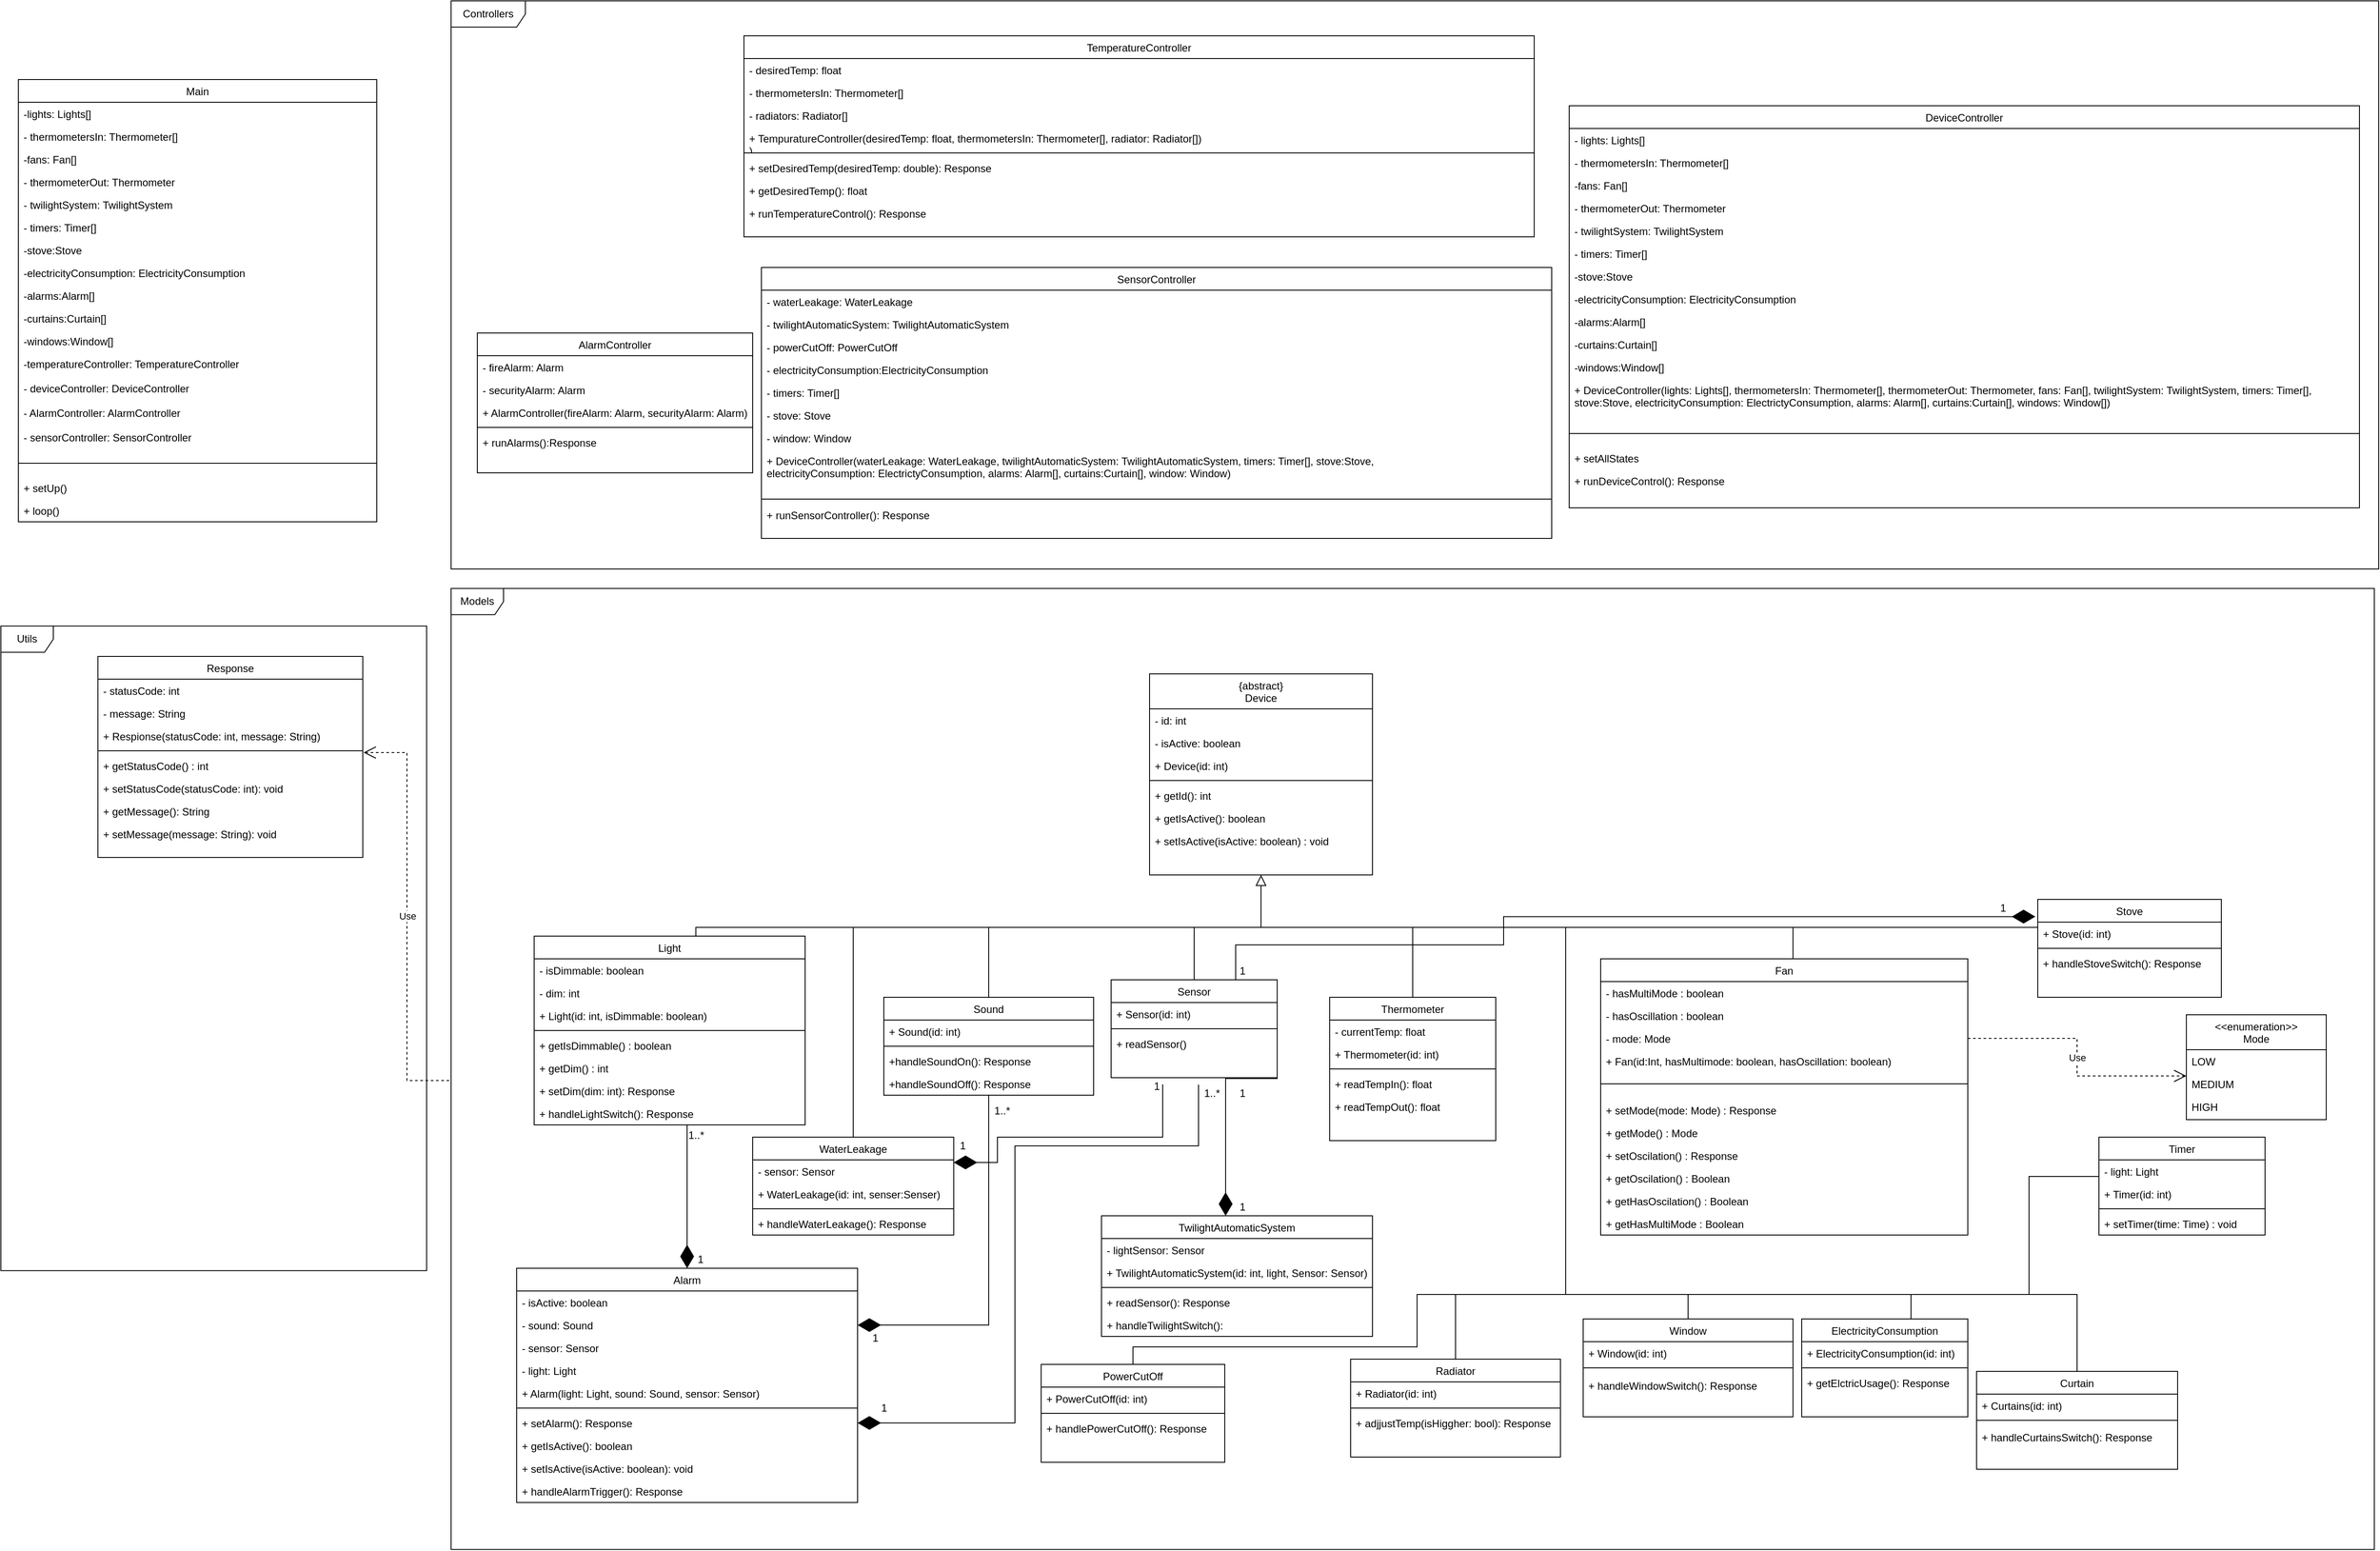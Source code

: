 <mxfile version="15.4.0" type="device"><diagram id="C5RBs43oDa-KdzZeNtuy" name="Page-1"><mxGraphModel dx="4596" dy="2351" grid="1" gridSize="10" guides="1" tooltips="1" connect="1" arrows="1" fold="1" page="1" pageScale="1" pageWidth="827" pageHeight="1169" math="0" shadow="0"><root><mxCell id="WIyWlLk6GJQsqaUBKTNV-0"/><mxCell id="WIyWlLk6GJQsqaUBKTNV-1" parent="WIyWlLk6GJQsqaUBKTNV-0"/><mxCell id="apW07KGClmK9L2_TvDyd-90" value="Utils" style="shape=umlFrame;whiteSpace=wrap;html=1;" vertex="1" parent="WIyWlLk6GJQsqaUBKTNV-1"><mxGeometry x="-900" y="-34.75" width="487" height="737.5" as="geometry"/></mxCell><mxCell id="apW07KGClmK9L2_TvDyd-1" value="Controllers" style="shape=umlFrame;whiteSpace=wrap;html=1;width=85;height=30;" vertex="1" parent="WIyWlLk6GJQsqaUBKTNV-1"><mxGeometry x="-385" y="-750" width="2205" height="650" as="geometry"/></mxCell><mxCell id="5B8soTv5olwlH1tZF95E-53" value="Models" style="shape=umlFrame;whiteSpace=wrap;html=1;" parent="WIyWlLk6GJQsqaUBKTNV-1" vertex="1"><mxGeometry x="-385" y="-77.75" width="2200" height="1099.5" as="geometry"/></mxCell><mxCell id="zkfFHV4jXpPFQw0GAbJ--0" value="{abstract}&#10;Device" style="swimlane;fontStyle=0;align=center;verticalAlign=top;childLayout=stackLayout;horizontal=1;startSize=40;horizontalStack=0;resizeParent=1;resizeLast=0;collapsible=1;marginBottom=0;rounded=0;shadow=0;strokeWidth=1;" parent="WIyWlLk6GJQsqaUBKTNV-1" vertex="1"><mxGeometry x="414" y="20" width="255" height="230" as="geometry"><mxRectangle x="230" y="140" width="160" height="26" as="alternateBounds"/></mxGeometry></mxCell><mxCell id="zkfFHV4jXpPFQw0GAbJ--1" value="- id: int" style="text;align=left;verticalAlign=top;spacingLeft=4;spacingRight=4;overflow=hidden;rotatable=0;points=[[0,0.5],[1,0.5]];portConstraint=eastwest;" parent="zkfFHV4jXpPFQw0GAbJ--0" vertex="1"><mxGeometry y="40" width="255" height="26" as="geometry"/></mxCell><mxCell id="5B8soTv5olwlH1tZF95E-75" value="- isActive: boolean" style="text;align=left;verticalAlign=top;spacingLeft=4;spacingRight=4;overflow=hidden;rotatable=0;points=[[0,0.5],[1,0.5]];portConstraint=eastwest;rounded=0;shadow=0;html=0;" parent="zkfFHV4jXpPFQw0GAbJ--0" vertex="1"><mxGeometry y="66" width="255" height="26" as="geometry"/></mxCell><mxCell id="omjaJv-5eXDw9U8dP8X3-4" value="+ Device(id: int)" style="text;align=left;verticalAlign=top;spacingLeft=4;spacingRight=4;overflow=hidden;rotatable=0;points=[[0,0.5],[1,0.5]];portConstraint=eastwest;rounded=0;shadow=0;html=0;" parent="zkfFHV4jXpPFQw0GAbJ--0" vertex="1"><mxGeometry y="92" width="255" height="26" as="geometry"/></mxCell><mxCell id="zkfFHV4jXpPFQw0GAbJ--4" value="" style="line;html=1;strokeWidth=1;align=left;verticalAlign=middle;spacingTop=-1;spacingLeft=3;spacingRight=3;rotatable=0;labelPosition=right;points=[];portConstraint=eastwest;" parent="zkfFHV4jXpPFQw0GAbJ--0" vertex="1"><mxGeometry y="118" width="255" height="8" as="geometry"/></mxCell><mxCell id="zkfFHV4jXpPFQw0GAbJ--5" value="+ getId(): int " style="text;align=left;verticalAlign=top;spacingLeft=4;spacingRight=4;overflow=hidden;rotatable=0;points=[[0,0.5],[1,0.5]];portConstraint=eastwest;" parent="zkfFHV4jXpPFQw0GAbJ--0" vertex="1"><mxGeometry y="126" width="255" height="26" as="geometry"/></mxCell><mxCell id="5B8soTv5olwlH1tZF95E-63" value="+ getIsActive(): boolean" style="text;align=left;verticalAlign=top;spacingLeft=4;spacingRight=4;overflow=hidden;rotatable=0;points=[[0,0.5],[1,0.5]];portConstraint=eastwest;fontStyle=0" parent="zkfFHV4jXpPFQw0GAbJ--0" vertex="1"><mxGeometry y="152" width="255" height="26" as="geometry"/></mxCell><mxCell id="5B8soTv5olwlH1tZF95E-64" value="+ setIsActive(isActive: boolean) : void&#10;" style="text;align=left;verticalAlign=top;spacingLeft=4;spacingRight=4;overflow=hidden;rotatable=0;points=[[0,0.5],[1,0.5]];portConstraint=eastwest;" parent="zkfFHV4jXpPFQw0GAbJ--0" vertex="1"><mxGeometry y="178" width="255" height="26" as="geometry"/></mxCell><mxCell id="zkfFHV4jXpPFQw0GAbJ--6" value="Alarm" style="swimlane;fontStyle=0;align=center;verticalAlign=top;childLayout=stackLayout;horizontal=1;startSize=26;horizontalStack=0;resizeParent=1;resizeLast=0;collapsible=1;marginBottom=0;rounded=0;shadow=0;strokeWidth=1;" parent="WIyWlLk6GJQsqaUBKTNV-1" vertex="1"><mxGeometry x="-310" y="700" width="390" height="268" as="geometry"><mxRectangle x="130" y="380" width="160" height="26" as="alternateBounds"/></mxGeometry></mxCell><mxCell id="zkfFHV4jXpPFQw0GAbJ--7" value="- isActive: boolean" style="text;align=left;verticalAlign=top;spacingLeft=4;spacingRight=4;overflow=hidden;rotatable=0;points=[[0,0.5],[1,0.5]];portConstraint=eastwest;" parent="zkfFHV4jXpPFQw0GAbJ--6" vertex="1"><mxGeometry y="26" width="390" height="26" as="geometry"/></mxCell><mxCell id="zkfFHV4jXpPFQw0GAbJ--8" value="- sound: Sound" style="text;align=left;verticalAlign=top;spacingLeft=4;spacingRight=4;overflow=hidden;rotatable=0;points=[[0,0.5],[1,0.5]];portConstraint=eastwest;rounded=0;shadow=0;html=0;" parent="zkfFHV4jXpPFQw0GAbJ--6" vertex="1"><mxGeometry y="52" width="390" height="26" as="geometry"/></mxCell><mxCell id="5B8soTv5olwlH1tZF95E-72" value="- sensor: Sensor" style="text;align=left;verticalAlign=top;spacingLeft=4;spacingRight=4;overflow=hidden;rotatable=0;points=[[0,0.5],[1,0.5]];portConstraint=eastwest;rounded=0;shadow=0;html=0;" parent="zkfFHV4jXpPFQw0GAbJ--6" vertex="1"><mxGeometry y="78" width="390" height="26" as="geometry"/></mxCell><mxCell id="5B8soTv5olwlH1tZF95E-57" value="- light: Light" style="text;align=left;verticalAlign=top;spacingLeft=4;spacingRight=4;overflow=hidden;rotatable=0;points=[[0,0.5],[1,0.5]];portConstraint=eastwest;rounded=0;shadow=0;html=0;" parent="zkfFHV4jXpPFQw0GAbJ--6" vertex="1"><mxGeometry y="104" width="390" height="26" as="geometry"/></mxCell><mxCell id="5B8soTv5olwlH1tZF95E-71" value="+ Alarm(light: Light, sound: Sound, sensor: Sensor)" style="text;align=left;verticalAlign=top;spacingLeft=4;spacingRight=4;overflow=hidden;rotatable=0;points=[[0,0.5],[1,0.5]];portConstraint=eastwest;rounded=0;shadow=0;html=0;" parent="zkfFHV4jXpPFQw0GAbJ--6" vertex="1"><mxGeometry y="130" width="390" height="26" as="geometry"/></mxCell><mxCell id="zkfFHV4jXpPFQw0GAbJ--9" value="" style="line;html=1;strokeWidth=1;align=left;verticalAlign=middle;spacingTop=-1;spacingLeft=3;spacingRight=3;rotatable=0;labelPosition=right;points=[];portConstraint=eastwest;" parent="zkfFHV4jXpPFQw0GAbJ--6" vertex="1"><mxGeometry y="156" width="390" height="8" as="geometry"/></mxCell><mxCell id="zkfFHV4jXpPFQw0GAbJ--10" value="+ setAlarm(): Response" style="text;align=left;verticalAlign=top;spacingLeft=4;spacingRight=4;overflow=hidden;rotatable=0;points=[[0,0.5],[1,0.5]];portConstraint=eastwest;fontStyle=0" parent="zkfFHV4jXpPFQw0GAbJ--6" vertex="1"><mxGeometry y="164" width="390" height="26" as="geometry"/></mxCell><mxCell id="5B8soTv5olwlH1tZF95E-73" value="+ getIsActive(): boolean" style="text;align=left;verticalAlign=top;spacingLeft=4;spacingRight=4;overflow=hidden;rotatable=0;points=[[0,0.5],[1,0.5]];portConstraint=eastwest;" parent="zkfFHV4jXpPFQw0GAbJ--6" vertex="1"><mxGeometry y="190" width="390" height="26" as="geometry"/></mxCell><mxCell id="omjaJv-5eXDw9U8dP8X3-19" value="+ setIsActive(isActive: boolean): void" style="text;align=left;verticalAlign=top;spacingLeft=4;spacingRight=4;overflow=hidden;rotatable=0;points=[[0,0.5],[1,0.5]];portConstraint=eastwest;" parent="zkfFHV4jXpPFQw0GAbJ--6" vertex="1"><mxGeometry y="216" width="390" height="26" as="geometry"/></mxCell><mxCell id="HEWJCWUCK1rH2p3jo8sL-19" value="+ handleAlarmTrigger(): Response" style="text;align=left;verticalAlign=top;spacingLeft=4;spacingRight=4;overflow=hidden;rotatable=0;points=[[0,0.5],[1,0.5]];portConstraint=eastwest;" parent="zkfFHV4jXpPFQw0GAbJ--6" vertex="1"><mxGeometry y="242" width="390" height="26" as="geometry"/></mxCell><mxCell id="zkfFHV4jXpPFQw0GAbJ--12" value="" style="endArrow=block;endSize=10;endFill=0;shadow=0;strokeWidth=1;rounded=0;edgeStyle=elbowEdgeStyle;elbow=vertical;exitX=0.5;exitY=0;exitDx=0;exitDy=0;" parent="WIyWlLk6GJQsqaUBKTNV-1" source="5B8soTv5olwlH1tZF95E-27" target="zkfFHV4jXpPFQw0GAbJ--0" edge="1"><mxGeometry width="160" relative="1" as="geometry"><mxPoint x="340" y="410" as="sourcePoint"/><mxPoint x="200" y="203" as="targetPoint"/><Array as="points"><mxPoint x="320" y="310"/></Array></mxGeometry></mxCell><mxCell id="5B8soTv5olwlH1tZF95E-7" style="edgeStyle=orthogonalEdgeStyle;rounded=0;orthogonalLoop=1;jettySize=auto;html=1;exitX=0.5;exitY=0;exitDx=0;exitDy=0;endArrow=none;endFill=0;" parent="WIyWlLk6GJQsqaUBKTNV-1" source="5B8soTv5olwlH1tZF95E-0" edge="1"><mxGeometry relative="1" as="geometry"><mxPoint x="250" y="310" as="targetPoint"/><Array as="points"><mxPoint x="-105" y="310"/></Array></mxGeometry></mxCell><mxCell id="5B8soTv5olwlH1tZF95E-0" value="Light" style="swimlane;fontStyle=0;align=center;verticalAlign=top;childLayout=stackLayout;horizontal=1;startSize=26;horizontalStack=0;resizeParent=1;resizeLast=0;collapsible=1;marginBottom=0;rounded=0;shadow=0;strokeWidth=1;" parent="WIyWlLk6GJQsqaUBKTNV-1" vertex="1"><mxGeometry x="-290" y="320" width="310" height="216" as="geometry"><mxRectangle x="130" y="380" width="160" height="26" as="alternateBounds"/></mxGeometry></mxCell><mxCell id="5B8soTv5olwlH1tZF95E-1" value="- isDimmable: boolean" style="text;align=left;verticalAlign=top;spacingLeft=4;spacingRight=4;overflow=hidden;rotatable=0;points=[[0,0.5],[1,0.5]];portConstraint=eastwest;" parent="5B8soTv5olwlH1tZF95E-0" vertex="1"><mxGeometry y="26" width="310" height="26" as="geometry"/></mxCell><mxCell id="5B8soTv5olwlH1tZF95E-74" value="- dim: int" style="text;align=left;verticalAlign=top;spacingLeft=4;spacingRight=4;overflow=hidden;rotatable=0;points=[[0,0.5],[1,0.5]];portConstraint=eastwest;rounded=0;shadow=0;html=0;" parent="5B8soTv5olwlH1tZF95E-0" vertex="1"><mxGeometry y="52" width="310" height="26" as="geometry"/></mxCell><mxCell id="5B8soTv5olwlH1tZF95E-2" value="+ Light(id: int, isDimmable: boolean)" style="text;align=left;verticalAlign=top;spacingLeft=4;spacingRight=4;overflow=hidden;rotatable=0;points=[[0,0.5],[1,0.5]];portConstraint=eastwest;rounded=0;shadow=0;html=0;" parent="5B8soTv5olwlH1tZF95E-0" vertex="1"><mxGeometry y="78" width="310" height="26" as="geometry"/></mxCell><mxCell id="5B8soTv5olwlH1tZF95E-3" value="" style="line;html=1;strokeWidth=1;align=left;verticalAlign=middle;spacingTop=-1;spacingLeft=3;spacingRight=3;rotatable=0;labelPosition=right;points=[];portConstraint=eastwest;" parent="5B8soTv5olwlH1tZF95E-0" vertex="1"><mxGeometry y="104" width="310" height="8" as="geometry"/></mxCell><mxCell id="5B8soTv5olwlH1tZF95E-4" value="+ getIsDimmable() : boolean" style="text;align=left;verticalAlign=top;spacingLeft=4;spacingRight=4;overflow=hidden;rotatable=0;points=[[0,0.5],[1,0.5]];portConstraint=eastwest;fontStyle=0" parent="5B8soTv5olwlH1tZF95E-0" vertex="1"><mxGeometry y="112" width="310" height="26" as="geometry"/></mxCell><mxCell id="5B8soTv5olwlH1tZF95E-79" value="+ getDim() : int" style="text;align=left;verticalAlign=top;spacingLeft=4;spacingRight=4;overflow=hidden;rotatable=0;points=[[0,0.5],[1,0.5]];portConstraint=eastwest;fontStyle=0" parent="5B8soTv5olwlH1tZF95E-0" vertex="1"><mxGeometry y="138" width="310" height="26" as="geometry"/></mxCell><mxCell id="5B8soTv5olwlH1tZF95E-5" value="+ setDim(dim: int): Response" style="text;align=left;verticalAlign=top;spacingLeft=4;spacingRight=4;overflow=hidden;rotatable=0;points=[[0,0.5],[1,0.5]];portConstraint=eastwest;" parent="5B8soTv5olwlH1tZF95E-0" vertex="1"><mxGeometry y="164" width="310" height="26" as="geometry"/></mxCell><mxCell id="omjaJv-5eXDw9U8dP8X3-22" value="+ handleLightSwitch(): Response" style="text;align=left;verticalAlign=top;spacingLeft=4;spacingRight=4;overflow=hidden;rotatable=0;points=[[0,0.5],[1,0.5]];portConstraint=eastwest;" parent="5B8soTv5olwlH1tZF95E-0" vertex="1"><mxGeometry y="190" width="310" height="26" as="geometry"/></mxCell><mxCell id="5B8soTv5olwlH1tZF95E-70" style="edgeStyle=orthogonalEdgeStyle;rounded=0;orthogonalLoop=1;jettySize=auto;html=1;exitX=0.5;exitY=0;exitDx=0;exitDy=0;endArrow=none;endFill=0;" parent="WIyWlLk6GJQsqaUBKTNV-1" source="5B8soTv5olwlH1tZF95E-10" edge="1"><mxGeometry relative="1" as="geometry"><mxPoint x="550" y="310" as="targetPoint"/><Array as="points"><mxPoint x="1150" y="310"/></Array></mxGeometry></mxCell><mxCell id="5B8soTv5olwlH1tZF95E-10" value="Fan" style="swimlane;fontStyle=0;align=center;verticalAlign=top;childLayout=stackLayout;horizontal=1;startSize=26;horizontalStack=0;resizeParent=1;resizeLast=0;collapsible=1;marginBottom=0;rounded=0;shadow=0;strokeWidth=1;" parent="WIyWlLk6GJQsqaUBKTNV-1" vertex="1"><mxGeometry x="930" y="346" width="420" height="316" as="geometry"><mxRectangle x="130" y="380" width="160" height="26" as="alternateBounds"/></mxGeometry></mxCell><mxCell id="5B8soTv5olwlH1tZF95E-11" value="- hasMultiMode : boolean" style="text;align=left;verticalAlign=top;spacingLeft=4;spacingRight=4;overflow=hidden;rotatable=0;points=[[0,0.5],[1,0.5]];portConstraint=eastwest;" parent="5B8soTv5olwlH1tZF95E-10" vertex="1"><mxGeometry y="26" width="420" height="26" as="geometry"/></mxCell><mxCell id="5B8soTv5olwlH1tZF95E-12" value="- hasOscillation : boolean" style="text;align=left;verticalAlign=top;spacingLeft=4;spacingRight=4;overflow=hidden;rotatable=0;points=[[0,0.5],[1,0.5]];portConstraint=eastwest;rounded=0;shadow=0;html=0;" parent="5B8soTv5olwlH1tZF95E-10" vertex="1"><mxGeometry y="52" width="420" height="26" as="geometry"/></mxCell><mxCell id="5B8soTv5olwlH1tZF95E-24" value="- mode: Mode" style="text;align=left;verticalAlign=top;spacingLeft=4;spacingRight=4;overflow=hidden;rotatable=0;points=[[0,0.5],[1,0.5]];portConstraint=eastwest;rounded=0;shadow=0;html=0;" parent="5B8soTv5olwlH1tZF95E-10" vertex="1"><mxGeometry y="78" width="420" height="26" as="geometry"/></mxCell><mxCell id="5B8soTv5olwlH1tZF95E-51" value="+ Fan(id:Int, hasMultimode: boolean, hasOscillation: boolean)" style="text;align=left;verticalAlign=top;spacingLeft=4;spacingRight=4;overflow=hidden;rotatable=0;points=[[0,0.5],[1,0.5]];portConstraint=eastwest;rounded=0;shadow=0;html=0;" parent="5B8soTv5olwlH1tZF95E-10" vertex="1"><mxGeometry y="104" width="420" height="22" as="geometry"/></mxCell><mxCell id="5B8soTv5olwlH1tZF95E-13" value="" style="line;html=1;strokeWidth=1;align=left;verticalAlign=middle;spacingTop=-1;spacingLeft=3;spacingRight=3;rotatable=0;labelPosition=right;points=[];portConstraint=eastwest;" parent="5B8soTv5olwlH1tZF95E-10" vertex="1"><mxGeometry y="126" width="420" height="34" as="geometry"/></mxCell><mxCell id="5B8soTv5olwlH1tZF95E-14" value="+ setMode(mode: Mode) : Response" style="text;align=left;verticalAlign=top;spacingLeft=4;spacingRight=4;overflow=hidden;rotatable=0;points=[[0,0.5],[1,0.5]];portConstraint=eastwest;fontStyle=0" parent="5B8soTv5olwlH1tZF95E-10" vertex="1"><mxGeometry y="160" width="420" height="26" as="geometry"/></mxCell><mxCell id="5B8soTv5olwlH1tZF95E-82" value="+ getMode() : Mode" style="text;align=left;verticalAlign=top;spacingLeft=4;spacingRight=4;overflow=hidden;rotatable=0;points=[[0,0.5],[1,0.5]];portConstraint=eastwest;fontStyle=0" parent="5B8soTv5olwlH1tZF95E-10" vertex="1"><mxGeometry y="186" width="420" height="26" as="geometry"/></mxCell><mxCell id="5B8soTv5olwlH1tZF95E-44" value="+ setOscilation() : Response" style="text;align=left;verticalAlign=top;spacingLeft=4;spacingRight=4;overflow=hidden;rotatable=0;points=[[0,0.5],[1,0.5]];portConstraint=eastwest;" parent="5B8soTv5olwlH1tZF95E-10" vertex="1"><mxGeometry y="212" width="420" height="26" as="geometry"/></mxCell><mxCell id="5B8soTv5olwlH1tZF95E-83" value="+ getOscilation() : Boolean" style="text;align=left;verticalAlign=top;spacingLeft=4;spacingRight=4;overflow=hidden;rotatable=0;points=[[0,0.5],[1,0.5]];portConstraint=eastwest;" parent="5B8soTv5olwlH1tZF95E-10" vertex="1"><mxGeometry y="238" width="420" height="26" as="geometry"/></mxCell><mxCell id="5B8soTv5olwlH1tZF95E-84" value="+ getHasOscilation() : Boolean" style="text;align=left;verticalAlign=top;spacingLeft=4;spacingRight=4;overflow=hidden;rotatable=0;points=[[0,0.5],[1,0.5]];portConstraint=eastwest;" parent="5B8soTv5olwlH1tZF95E-10" vertex="1"><mxGeometry y="264" width="420" height="26" as="geometry"/></mxCell><mxCell id="5B8soTv5olwlH1tZF95E-85" value="+ getHasMultiMode : Boolean" style="text;align=left;verticalAlign=top;spacingLeft=4;spacingRight=4;overflow=hidden;rotatable=0;points=[[0,0.5],[1,0.5]];portConstraint=eastwest;" parent="5B8soTv5olwlH1tZF95E-10" vertex="1"><mxGeometry y="290" width="420" height="26" as="geometry"/></mxCell><mxCell id="5B8soTv5olwlH1tZF95E-16" value="&lt;&lt;enumeration&gt;&gt;&#10;Mode" style="swimlane;fontStyle=0;align=center;verticalAlign=top;childLayout=stackLayout;horizontal=1;startSize=40;horizontalStack=0;resizeParent=1;resizeLast=0;collapsible=1;marginBottom=0;rounded=0;shadow=0;strokeWidth=1;" parent="WIyWlLk6GJQsqaUBKTNV-1" vertex="1"><mxGeometry x="1600" y="410" width="160" height="120" as="geometry"><mxRectangle x="130" y="380" width="160" height="26" as="alternateBounds"/></mxGeometry></mxCell><mxCell id="5B8soTv5olwlH1tZF95E-17" value="LOW" style="text;align=left;verticalAlign=top;spacingLeft=4;spacingRight=4;overflow=hidden;rotatable=0;points=[[0,0.5],[1,0.5]];portConstraint=eastwest;" parent="5B8soTv5olwlH1tZF95E-16" vertex="1"><mxGeometry y="40" width="160" height="26" as="geometry"/></mxCell><mxCell id="5B8soTv5olwlH1tZF95E-18" value="MEDIUM" style="text;align=left;verticalAlign=top;spacingLeft=4;spacingRight=4;overflow=hidden;rotatable=0;points=[[0,0.5],[1,0.5]];portConstraint=eastwest;rounded=0;shadow=0;html=0;" parent="5B8soTv5olwlH1tZF95E-16" vertex="1"><mxGeometry y="66" width="160" height="26" as="geometry"/></mxCell><mxCell id="5B8soTv5olwlH1tZF95E-22" value="HIGH" style="text;align=left;verticalAlign=top;spacingLeft=4;spacingRight=4;overflow=hidden;rotatable=0;points=[[0,0.5],[1,0.5]];portConstraint=eastwest;rounded=0;shadow=0;html=0;" parent="5B8soTv5olwlH1tZF95E-16" vertex="1"><mxGeometry y="92" width="160" height="26" as="geometry"/></mxCell><mxCell id="5B8soTv5olwlH1tZF95E-26" value="Use" style="endArrow=open;endSize=12;dashed=1;html=1;rounded=0;edgeStyle=orthogonalEdgeStyle;entryX=0;entryY=0.154;entryDx=0;entryDy=0;entryPerimeter=0;exitX=1;exitY=0.5;exitDx=0;exitDy=0;" parent="WIyWlLk6GJQsqaUBKTNV-1" source="5B8soTv5olwlH1tZF95E-24" target="5B8soTv5olwlH1tZF95E-18" edge="1"><mxGeometry width="160" relative="1" as="geometry"><mxPoint x="560" y="428.5" as="sourcePoint"/><mxPoint x="720" y="428.5" as="targetPoint"/></mxGeometry></mxCell><mxCell id="5B8soTv5olwlH1tZF95E-27" value="Sound" style="swimlane;fontStyle=0;align=center;verticalAlign=top;childLayout=stackLayout;horizontal=1;startSize=26;horizontalStack=0;resizeParent=1;resizeLast=0;collapsible=1;marginBottom=0;rounded=0;shadow=0;strokeWidth=1;" parent="WIyWlLk6GJQsqaUBKTNV-1" vertex="1"><mxGeometry x="110" y="390" width="240" height="112" as="geometry"><mxRectangle x="130" y="380" width="160" height="26" as="alternateBounds"/></mxGeometry></mxCell><mxCell id="5B8soTv5olwlH1tZF95E-54" value="+ Sound(id: int)" style="text;align=left;verticalAlign=top;spacingLeft=4;spacingRight=4;overflow=hidden;rotatable=0;points=[[0,0.5],[1,0.5]];portConstraint=eastwest;" parent="5B8soTv5olwlH1tZF95E-27" vertex="1"><mxGeometry y="26" width="240" height="26" as="geometry"/></mxCell><mxCell id="5B8soTv5olwlH1tZF95E-30" value="" style="line;html=1;strokeWidth=1;align=left;verticalAlign=middle;spacingTop=-1;spacingLeft=3;spacingRight=3;rotatable=0;labelPosition=right;points=[];portConstraint=eastwest;" parent="5B8soTv5olwlH1tZF95E-27" vertex="1"><mxGeometry y="52" width="240" height="8" as="geometry"/></mxCell><mxCell id="omjaJv-5eXDw9U8dP8X3-5" value="+handleSoundOn(): Response" style="text;align=left;verticalAlign=top;spacingLeft=4;spacingRight=4;overflow=hidden;rotatable=0;points=[[0,0.5],[1,0.5]];portConstraint=eastwest;" parent="5B8soTv5olwlH1tZF95E-27" vertex="1"><mxGeometry y="60" width="240" height="26" as="geometry"/></mxCell><mxCell id="omjaJv-5eXDw9U8dP8X3-21" value="+handleSoundOff(): Response" style="text;align=left;verticalAlign=top;spacingLeft=4;spacingRight=4;overflow=hidden;rotatable=0;points=[[0,0.5],[1,0.5]];portConstraint=eastwest;" parent="5B8soTv5olwlH1tZF95E-27" vertex="1"><mxGeometry y="86" width="240" height="26" as="geometry"/></mxCell><mxCell id="5B8soTv5olwlH1tZF95E-33" value="Response" style="swimlane;fontStyle=0;align=center;verticalAlign=top;childLayout=stackLayout;horizontal=1;startSize=26;horizontalStack=0;resizeParent=1;resizeLast=0;collapsible=1;marginBottom=0;rounded=0;shadow=0;strokeWidth=1;" parent="WIyWlLk6GJQsqaUBKTNV-1" vertex="1"><mxGeometry x="-789" width="303" height="230" as="geometry"><mxRectangle x="550" y="140" width="160" height="26" as="alternateBounds"/></mxGeometry></mxCell><mxCell id="5B8soTv5olwlH1tZF95E-34" value="- statusCode: int" style="text;align=left;verticalAlign=top;spacingLeft=4;spacingRight=4;overflow=hidden;rotatable=0;points=[[0,0.5],[1,0.5]];portConstraint=eastwest;" parent="5B8soTv5olwlH1tZF95E-33" vertex="1"><mxGeometry y="26" width="303" height="26" as="geometry"/></mxCell><mxCell id="5B8soTv5olwlH1tZF95E-35" value="- message: String" style="text;align=left;verticalAlign=top;spacingLeft=4;spacingRight=4;overflow=hidden;rotatable=0;points=[[0,0.5],[1,0.5]];portConstraint=eastwest;rounded=0;shadow=0;html=0;" parent="5B8soTv5olwlH1tZF95E-33" vertex="1"><mxGeometry y="52" width="303" height="26" as="geometry"/></mxCell><mxCell id="5B8soTv5olwlH1tZF95E-36" value="+ Respionse(statusCode: int, message: String)" style="text;align=left;verticalAlign=top;spacingLeft=4;spacingRight=4;overflow=hidden;rotatable=0;points=[[0,0.5],[1,0.5]];portConstraint=eastwest;rounded=0;shadow=0;html=0;" parent="5B8soTv5olwlH1tZF95E-33" vertex="1"><mxGeometry y="78" width="303" height="26" as="geometry"/></mxCell><mxCell id="5B8soTv5olwlH1tZF95E-39" value="" style="line;html=1;strokeWidth=1;align=left;verticalAlign=middle;spacingTop=-1;spacingLeft=3;spacingRight=3;rotatable=0;labelPosition=right;points=[];portConstraint=eastwest;" parent="5B8soTv5olwlH1tZF95E-33" vertex="1"><mxGeometry y="104" width="303" height="8" as="geometry"/></mxCell><mxCell id="5B8soTv5olwlH1tZF95E-40" value="+ getStatusCode() : int" style="text;align=left;verticalAlign=top;spacingLeft=4;spacingRight=4;overflow=hidden;rotatable=0;points=[[0,0.5],[1,0.5]];portConstraint=eastwest;" parent="5B8soTv5olwlH1tZF95E-33" vertex="1"><mxGeometry y="112" width="303" height="26" as="geometry"/></mxCell><mxCell id="5B8soTv5olwlH1tZF95E-41" value="+ setStatusCode(statusCode: int): void" style="text;align=left;verticalAlign=top;spacingLeft=4;spacingRight=4;overflow=hidden;rotatable=0;points=[[0,0.5],[1,0.5]];portConstraint=eastwest;" parent="5B8soTv5olwlH1tZF95E-33" vertex="1"><mxGeometry y="138" width="303" height="26" as="geometry"/></mxCell><mxCell id="5B8soTv5olwlH1tZF95E-42" value="+ getMessage(): String" style="text;align=left;verticalAlign=top;spacingLeft=4;spacingRight=4;overflow=hidden;rotatable=0;points=[[0,0.5],[1,0.5]];portConstraint=eastwest;" parent="5B8soTv5olwlH1tZF95E-33" vertex="1"><mxGeometry y="164" width="303" height="26" as="geometry"/></mxCell><mxCell id="5B8soTv5olwlH1tZF95E-43" value="+ setMessage(message: String): void" style="text;align=left;verticalAlign=top;spacingLeft=4;spacingRight=4;overflow=hidden;rotatable=0;points=[[0,0.5],[1,0.5]];portConstraint=eastwest;" parent="5B8soTv5olwlH1tZF95E-33" vertex="1"><mxGeometry y="190" width="303" height="26" as="geometry"/></mxCell><mxCell id="5B8soTv5olwlH1tZF95E-45" value="" style="endArrow=diamondThin;endFill=1;endSize=24;html=1;rounded=0;edgeStyle=orthogonalEdgeStyle;entryX=1;entryY=0.5;entryDx=0;entryDy=0;exitX=0.5;exitY=1;exitDx=0;exitDy=0;" parent="WIyWlLk6GJQsqaUBKTNV-1" source="5B8soTv5olwlH1tZF95E-27" target="zkfFHV4jXpPFQw0GAbJ--8" edge="1"><mxGeometry width="160" relative="1" as="geometry"><mxPoint x="300" y="590" as="sourcePoint"/><mxPoint x="480" y="490" as="targetPoint"/></mxGeometry></mxCell><mxCell id="5B8soTv5olwlH1tZF95E-46" value="1" style="text;html=1;align=center;verticalAlign=middle;resizable=0;points=[];autosize=1;strokeColor=none;fillColor=none;" parent="WIyWlLk6GJQsqaUBKTNV-1" vertex="1"><mxGeometry x="100" y="850" width="20" height="20" as="geometry"/></mxCell><mxCell id="5B8soTv5olwlH1tZF95E-47" value="1..*" style="text;html=1;align=center;verticalAlign=middle;resizable=0;points=[];autosize=1;strokeColor=none;fillColor=none;" parent="WIyWlLk6GJQsqaUBKTNV-1" vertex="1"><mxGeometry x="230" y="510" width="30" height="20" as="geometry"/></mxCell><mxCell id="5B8soTv5olwlH1tZF95E-48" value="" style="endArrow=diamondThin;endFill=1;endSize=24;html=1;rounded=0;edgeStyle=orthogonalEdgeStyle;entryX=0.5;entryY=0;entryDx=0;entryDy=0;" parent="WIyWlLk6GJQsqaUBKTNV-1" target="zkfFHV4jXpPFQw0GAbJ--6" edge="1" source="omjaJv-5eXDw9U8dP8X3-22"><mxGeometry width="160" relative="1" as="geometry"><mxPoint x="-115" y="560" as="sourcePoint"/><mxPoint x="480" y="490" as="targetPoint"/><Array as="points"><mxPoint x="-115" y="580"/><mxPoint x="-115" y="580"/></Array></mxGeometry></mxCell><mxCell id="5B8soTv5olwlH1tZF95E-49" value="1" style="text;html=1;align=center;verticalAlign=middle;resizable=0;points=[];autosize=1;strokeColor=none;fillColor=none;" parent="WIyWlLk6GJQsqaUBKTNV-1" vertex="1"><mxGeometry x="-110" y="680" width="20" height="20" as="geometry"/></mxCell><mxCell id="5B8soTv5olwlH1tZF95E-50" value="1..*" style="text;html=1;align=center;verticalAlign=middle;resizable=0;points=[];autosize=1;strokeColor=none;fillColor=none;" parent="WIyWlLk6GJQsqaUBKTNV-1" vertex="1"><mxGeometry x="-120" y="538" width="30" height="20" as="geometry"/></mxCell><mxCell id="5B8soTv5olwlH1tZF95E-65" style="edgeStyle=orthogonalEdgeStyle;rounded=0;orthogonalLoop=1;jettySize=auto;html=1;exitX=0.5;exitY=0;exitDx=0;exitDy=0;endArrow=none;endFill=0;" parent="WIyWlLk6GJQsqaUBKTNV-1" source="5B8soTv5olwlH1tZF95E-58" edge="1"><mxGeometry relative="1" as="geometry"><mxPoint x="550" y="310" as="targetPoint"/><Array as="points"><mxPoint x="465" y="310"/></Array></mxGeometry></mxCell><mxCell id="5B8soTv5olwlH1tZF95E-58" value="Sensor" style="swimlane;fontStyle=0;align=center;verticalAlign=top;childLayout=stackLayout;horizontal=1;startSize=26;horizontalStack=0;resizeParent=1;resizeLast=0;collapsible=1;marginBottom=0;rounded=0;shadow=0;strokeWidth=1;" parent="WIyWlLk6GJQsqaUBKTNV-1" vertex="1"><mxGeometry x="370" y="370" width="190" height="112" as="geometry"><mxRectangle x="130" y="380" width="160" height="26" as="alternateBounds"/></mxGeometry></mxCell><mxCell id="5B8soTv5olwlH1tZF95E-61" value="+ Sensor(id: int)" style="text;align=left;verticalAlign=top;spacingLeft=4;spacingRight=4;overflow=hidden;rotatable=0;points=[[0,0.5],[1,0.5]];portConstraint=eastwest;rounded=0;shadow=0;html=0;" parent="5B8soTv5olwlH1tZF95E-58" vertex="1"><mxGeometry y="26" width="190" height="26" as="geometry"/></mxCell><mxCell id="5B8soTv5olwlH1tZF95E-62" value="" style="line;html=1;strokeWidth=1;align=left;verticalAlign=middle;spacingTop=-1;spacingLeft=3;spacingRight=3;rotatable=0;labelPosition=right;points=[];portConstraint=eastwest;" parent="5B8soTv5olwlH1tZF95E-58" vertex="1"><mxGeometry y="52" width="190" height="8" as="geometry"/></mxCell><mxCell id="5B8soTv5olwlH1tZF95E-66" value="" style="endArrow=diamondThin;endFill=1;endSize=24;html=1;rounded=0;edgeStyle=orthogonalEdgeStyle;entryX=1;entryY=0.5;entryDx=0;entryDy=0;exitX=0;exitY=0;exitDx=0;exitDy=0;startArrow=none;exitPerimeter=0;" parent="WIyWlLk6GJQsqaUBKTNV-1" source="5B8soTv5olwlH1tZF95E-68" target="zkfFHV4jXpPFQw0GAbJ--10" edge="1"><mxGeometry width="160" relative="1" as="geometry"><mxPoint x="770" y="590" as="sourcePoint"/><mxPoint x="930" y="590" as="targetPoint"/><Array as="points"><mxPoint x="470" y="560"/><mxPoint x="260" y="560"/><mxPoint x="260" y="877"/></Array></mxGeometry></mxCell><mxCell id="5B8soTv5olwlH1tZF95E-67" value="1" style="text;html=1;align=center;verticalAlign=middle;resizable=0;points=[];autosize=1;strokeColor=none;fillColor=none;" parent="WIyWlLk6GJQsqaUBKTNV-1" vertex="1"><mxGeometry x="90" y="770" width="20" height="20" as="geometry"/></mxCell><mxCell id="5B8soTv5olwlH1tZF95E-68" value="1..*" style="text;html=1;align=center;verticalAlign=middle;resizable=0;points=[];autosize=1;strokeColor=none;fillColor=none;" parent="WIyWlLk6GJQsqaUBKTNV-1" vertex="1"><mxGeometry x="470" y="490" width="30" height="20" as="geometry"/></mxCell><mxCell id="5B8soTv5olwlH1tZF95E-77" value="Use" style="endArrow=open;endSize=12;dashed=1;html=1;rounded=0;edgeStyle=orthogonalEdgeStyle;entryX=1.003;entryY=1.231;entryDx=0;entryDy=0;entryPerimeter=0;exitX=-0.001;exitY=0.512;exitDx=0;exitDy=0;exitPerimeter=0;" parent="WIyWlLk6GJQsqaUBKTNV-1" source="5B8soTv5olwlH1tZF95E-53" target="5B8soTv5olwlH1tZF95E-36" edge="1"><mxGeometry width="160" relative="1" as="geometry"><mxPoint x="-500" y="1271" as="sourcePoint"/><mxPoint x="930" y="590" as="targetPoint"/></mxGeometry></mxCell><mxCell id="5B8soTv5olwlH1tZF95E-90" style="edgeStyle=orthogonalEdgeStyle;rounded=0;orthogonalLoop=1;jettySize=auto;html=1;exitX=0.5;exitY=0;exitDx=0;exitDy=0;endArrow=none;endFill=0;" parent="WIyWlLk6GJQsqaUBKTNV-1" source="5B8soTv5olwlH1tZF95E-86" edge="1"><mxGeometry relative="1" as="geometry"><mxPoint x="715" y="310" as="targetPoint"/></mxGeometry></mxCell><mxCell id="5B8soTv5olwlH1tZF95E-86" value="Thermometer" style="swimlane;fontStyle=0;align=center;verticalAlign=top;childLayout=stackLayout;horizontal=1;startSize=26;horizontalStack=0;resizeParent=1;resizeLast=0;collapsible=1;marginBottom=0;rounded=0;shadow=0;strokeWidth=1;" parent="WIyWlLk6GJQsqaUBKTNV-1" vertex="1"><mxGeometry x="620" y="390" width="190" height="164" as="geometry"><mxRectangle x="130" y="380" width="160" height="26" as="alternateBounds"/></mxGeometry></mxCell><mxCell id="5B8soTv5olwlH1tZF95E-89" value="- currentTemp: float" style="text;align=left;verticalAlign=top;spacingLeft=4;spacingRight=4;overflow=hidden;rotatable=0;points=[[0,0.5],[1,0.5]];portConstraint=eastwest;rounded=0;shadow=0;html=0;" parent="5B8soTv5olwlH1tZF95E-86" vertex="1"><mxGeometry y="26" width="190" height="26" as="geometry"/></mxCell><mxCell id="5B8soTv5olwlH1tZF95E-87" value="+ Thermometer(id: int)" style="text;align=left;verticalAlign=top;spacingLeft=4;spacingRight=4;overflow=hidden;rotatable=0;points=[[0,0.5],[1,0.5]];portConstraint=eastwest;rounded=0;shadow=0;html=0;" parent="5B8soTv5olwlH1tZF95E-86" vertex="1"><mxGeometry y="52" width="190" height="26" as="geometry"/></mxCell><mxCell id="5B8soTv5olwlH1tZF95E-88" value="" style="line;html=1;strokeWidth=1;align=left;verticalAlign=middle;spacingTop=-1;spacingLeft=3;spacingRight=3;rotatable=0;labelPosition=right;points=[];portConstraint=eastwest;" parent="5B8soTv5olwlH1tZF95E-86" vertex="1"><mxGeometry y="78" width="190" height="8" as="geometry"/></mxCell><mxCell id="omjaJv-5eXDw9U8dP8X3-20" value="+ readTempIn(): float" style="text;align=left;verticalAlign=top;spacingLeft=4;spacingRight=4;overflow=hidden;rotatable=0;points=[[0,0.5],[1,0.5]];portConstraint=eastwest;rounded=0;shadow=0;html=0;" parent="5B8soTv5olwlH1tZF95E-86" vertex="1"><mxGeometry y="86" width="190" height="26" as="geometry"/></mxCell><mxCell id="5B8soTv5olwlH1tZF95E-91" value="+ readTempOut(): float" style="text;align=left;verticalAlign=top;spacingLeft=4;spacingRight=4;overflow=hidden;rotatable=0;points=[[0,0.5],[1,0.5]];portConstraint=eastwest;rounded=0;shadow=0;html=0;" parent="5B8soTv5olwlH1tZF95E-86" vertex="1"><mxGeometry y="112" width="190" height="26" as="geometry"/></mxCell><mxCell id="5B8soTv5olwlH1tZF95E-92" value="TemperatureController" style="swimlane;fontStyle=0;align=center;verticalAlign=top;childLayout=stackLayout;horizontal=1;startSize=26;horizontalStack=0;resizeParent=1;resizeLast=0;collapsible=1;marginBottom=0;rounded=0;shadow=0;strokeWidth=1;" parent="WIyWlLk6GJQsqaUBKTNV-1" vertex="1"><mxGeometry x="-50" y="-710" width="904" height="230" as="geometry"><mxRectangle x="130" y="380" width="160" height="26" as="alternateBounds"/></mxGeometry></mxCell><mxCell id="5B8soTv5olwlH1tZF95E-93" value="- desiredTemp: float" style="text;align=left;verticalAlign=top;spacingLeft=4;spacingRight=4;overflow=hidden;rotatable=0;points=[[0,0.5],[1,0.5]];portConstraint=eastwest;rounded=0;shadow=0;html=0;" parent="5B8soTv5olwlH1tZF95E-92" vertex="1"><mxGeometry y="26" width="904" height="26" as="geometry"/></mxCell><mxCell id="5B8soTv5olwlH1tZF95E-97" value="- thermometersIn: Thermometer[]" style="text;align=left;verticalAlign=top;spacingLeft=4;spacingRight=4;overflow=hidden;rotatable=0;points=[[0,0.5],[1,0.5]];portConstraint=eastwest;rounded=0;shadow=0;html=0;" parent="5B8soTv5olwlH1tZF95E-92" vertex="1"><mxGeometry y="52" width="904" height="26" as="geometry"/></mxCell><mxCell id="omjaJv-5eXDw9U8dP8X3-12" value="- radiators: Radiator[]" style="text;align=left;verticalAlign=top;spacingLeft=4;spacingRight=4;overflow=hidden;rotatable=0;points=[[0,0.5],[1,0.5]];portConstraint=eastwest;rounded=0;shadow=0;html=0;" parent="5B8soTv5olwlH1tZF95E-92" vertex="1"><mxGeometry y="78" width="904" height="26" as="geometry"/></mxCell><mxCell id="5B8soTv5olwlH1tZF95E-94" value="+ TempuratureController(desiredTemp: float, thermometersIn: Thermometer[], radiator: Radiator[])&#10;)" style="text;align=left;verticalAlign=top;spacingLeft=4;spacingRight=4;overflow=hidden;rotatable=0;points=[[0,0.5],[1,0.5]];portConstraint=eastwest;rounded=0;shadow=0;html=0;" parent="5B8soTv5olwlH1tZF95E-92" vertex="1"><mxGeometry y="104" width="904" height="26" as="geometry"/></mxCell><mxCell id="5B8soTv5olwlH1tZF95E-95" value="" style="line;html=1;strokeWidth=1;align=left;verticalAlign=middle;spacingTop=-1;spacingLeft=3;spacingRight=3;rotatable=0;labelPosition=right;points=[];portConstraint=eastwest;" parent="5B8soTv5olwlH1tZF95E-92" vertex="1"><mxGeometry y="130" width="904" height="8" as="geometry"/></mxCell><mxCell id="5B8soTv5olwlH1tZF95E-96" value="+ setDesiredTemp(desiredTemp: double): Response" style="text;align=left;verticalAlign=top;spacingLeft=4;spacingRight=4;overflow=hidden;rotatable=0;points=[[0,0.5],[1,0.5]];portConstraint=eastwest;rounded=0;shadow=0;html=0;" parent="5B8soTv5olwlH1tZF95E-92" vertex="1"><mxGeometry y="138" width="904" height="26" as="geometry"/></mxCell><mxCell id="5B8soTv5olwlH1tZF95E-99" value="+ getDesiredTemp(): float" style="text;align=left;verticalAlign=top;spacingLeft=4;spacingRight=4;overflow=hidden;rotatable=0;points=[[0,0.5],[1,0.5]];portConstraint=eastwest;rounded=0;shadow=0;html=0;" parent="5B8soTv5olwlH1tZF95E-92" vertex="1"><mxGeometry y="164" width="904" height="26" as="geometry"/></mxCell><mxCell id="omjaJv-5eXDw9U8dP8X3-25" value="+ runTemperatureControl(): Response" style="text;align=left;verticalAlign=top;spacingLeft=4;spacingRight=4;overflow=hidden;rotatable=0;points=[[0,0.5],[1,0.5]];portConstraint=eastwest;rounded=0;shadow=0;html=0;" parent="5B8soTv5olwlH1tZF95E-92" vertex="1"><mxGeometry y="190" width="904" height="26" as="geometry"/></mxCell><mxCell id="5B8soTv5olwlH1tZF95E-109" style="edgeStyle=orthogonalEdgeStyle;rounded=0;orthogonalLoop=1;jettySize=auto;html=1;exitX=0.5;exitY=0;exitDx=0;exitDy=0;endArrow=none;endFill=0;" parent="WIyWlLk6GJQsqaUBKTNV-1" source="5B8soTv5olwlH1tZF95E-104" edge="1"><mxGeometry relative="1" as="geometry"><mxPoint x="890" y="310" as="targetPoint"/><Array as="points"><mxPoint x="1475" y="730"/><mxPoint x="890" y="730"/></Array></mxGeometry></mxCell><mxCell id="5B8soTv5olwlH1tZF95E-104" value="Curtain" style="swimlane;fontStyle=0;align=center;verticalAlign=top;childLayout=stackLayout;horizontal=1;startSize=26;horizontalStack=0;resizeParent=1;resizeLast=0;collapsible=1;marginBottom=0;rounded=0;shadow=0;strokeWidth=1;" parent="WIyWlLk6GJQsqaUBKTNV-1" vertex="1"><mxGeometry x="1360" y="818" width="230" height="112" as="geometry"><mxRectangle x="130" y="380" width="160" height="26" as="alternateBounds"/></mxGeometry></mxCell><mxCell id="5B8soTv5olwlH1tZF95E-106" value="+ Curtains(id: int)" style="text;align=left;verticalAlign=top;spacingLeft=4;spacingRight=4;overflow=hidden;rotatable=0;points=[[0,0.5],[1,0.5]];portConstraint=eastwest;rounded=0;shadow=0;html=0;" parent="5B8soTv5olwlH1tZF95E-104" vertex="1"><mxGeometry y="26" width="230" height="26" as="geometry"/></mxCell><mxCell id="5B8soTv5olwlH1tZF95E-107" value="" style="line;html=1;strokeWidth=1;align=left;verticalAlign=middle;spacingTop=-1;spacingLeft=3;spacingRight=3;rotatable=0;labelPosition=right;points=[];portConstraint=eastwest;" parent="5B8soTv5olwlH1tZF95E-104" vertex="1"><mxGeometry y="52" width="230" height="8" as="geometry"/></mxCell><mxCell id="omjaJv-5eXDw9U8dP8X3-3" style="edgeStyle=orthogonalEdgeStyle;rounded=0;orthogonalLoop=1;jettySize=auto;html=1;exitX=0.5;exitY=0;exitDx=0;exitDy=0;endArrow=none;endFill=0;" parent="WIyWlLk6GJQsqaUBKTNV-1" source="omjaJv-5eXDw9U8dP8X3-0" edge="1"><mxGeometry relative="1" as="geometry"><mxPoint x="1155" y="730" as="targetPoint"/><Array as="points"><mxPoint x="1155" y="730"/></Array></mxGeometry></mxCell><mxCell id="omjaJv-5eXDw9U8dP8X3-0" value="Window" style="swimlane;fontStyle=0;align=center;verticalAlign=top;childLayout=stackLayout;horizontal=1;startSize=26;horizontalStack=0;resizeParent=1;resizeLast=0;collapsible=1;marginBottom=0;rounded=0;shadow=0;strokeWidth=1;" parent="WIyWlLk6GJQsqaUBKTNV-1" vertex="1"><mxGeometry x="910" y="758" width="240" height="112" as="geometry"><mxRectangle x="130" y="380" width="160" height="26" as="alternateBounds"/></mxGeometry></mxCell><mxCell id="omjaJv-5eXDw9U8dP8X3-1" value="+ Window(id: int)" style="text;align=left;verticalAlign=top;spacingLeft=4;spacingRight=4;overflow=hidden;rotatable=0;points=[[0,0.5],[1,0.5]];portConstraint=eastwest;rounded=0;shadow=0;html=0;" parent="omjaJv-5eXDw9U8dP8X3-0" vertex="1"><mxGeometry y="26" width="240" height="26" as="geometry"/></mxCell><mxCell id="omjaJv-5eXDw9U8dP8X3-2" value="" style="line;html=1;strokeWidth=1;align=left;verticalAlign=middle;spacingTop=-1;spacingLeft=3;spacingRight=3;rotatable=0;labelPosition=right;points=[];portConstraint=eastwest;" parent="omjaJv-5eXDw9U8dP8X3-0" vertex="1"><mxGeometry y="52" width="240" height="8" as="geometry"/></mxCell><mxCell id="omjaJv-5eXDw9U8dP8X3-11" style="edgeStyle=orthogonalEdgeStyle;rounded=0;orthogonalLoop=1;jettySize=auto;html=1;exitX=0.5;exitY=0;exitDx=0;exitDy=0;endArrow=none;endFill=0;" parent="WIyWlLk6GJQsqaUBKTNV-1" source="omjaJv-5eXDw9U8dP8X3-7" edge="1"><mxGeometry relative="1" as="geometry"><mxPoint x="910" y="730" as="targetPoint"/><Array as="points"><mxPoint x="910" y="730"/></Array></mxGeometry></mxCell><mxCell id="omjaJv-5eXDw9U8dP8X3-7" value="Radiator" style="swimlane;fontStyle=0;align=center;verticalAlign=top;childLayout=stackLayout;horizontal=1;startSize=26;horizontalStack=0;resizeParent=1;resizeLast=0;collapsible=1;marginBottom=0;rounded=0;shadow=0;strokeWidth=1;" parent="WIyWlLk6GJQsqaUBKTNV-1" vertex="1"><mxGeometry x="644" y="804" width="240" height="112" as="geometry"><mxRectangle x="130" y="380" width="160" height="26" as="alternateBounds"/></mxGeometry></mxCell><mxCell id="omjaJv-5eXDw9U8dP8X3-8" value="+ Radiator(id: int)" style="text;align=left;verticalAlign=top;spacingLeft=4;spacingRight=4;overflow=hidden;rotatable=0;points=[[0,0.5],[1,0.5]];portConstraint=eastwest;rounded=0;shadow=0;html=0;" parent="omjaJv-5eXDw9U8dP8X3-7" vertex="1"><mxGeometry y="26" width="240" height="26" as="geometry"/></mxCell><mxCell id="omjaJv-5eXDw9U8dP8X3-9" value="" style="line;html=1;strokeWidth=1;align=left;verticalAlign=middle;spacingTop=-1;spacingLeft=3;spacingRight=3;rotatable=0;labelPosition=right;points=[];portConstraint=eastwest;" parent="omjaJv-5eXDw9U8dP8X3-7" vertex="1"><mxGeometry y="52" width="240" height="8" as="geometry"/></mxCell><mxCell id="omjaJv-5eXDw9U8dP8X3-24" value="+ adjjustTemp(isHiggher: bool): Response" style="text;align=left;verticalAlign=top;spacingLeft=4;spacingRight=4;overflow=hidden;rotatable=0;points=[[0,0.5],[1,0.5]];portConstraint=eastwest;rounded=0;shadow=0;html=0;" parent="omjaJv-5eXDw9U8dP8X3-7" vertex="1"><mxGeometry y="60" width="240" height="26" as="geometry"/></mxCell><mxCell id="omjaJv-5eXDw9U8dP8X3-13" value="Timer" style="swimlane;fontStyle=0;align=center;verticalAlign=top;childLayout=stackLayout;horizontal=1;startSize=26;horizontalStack=0;resizeParent=1;resizeLast=0;collapsible=1;marginBottom=0;rounded=0;shadow=0;strokeWidth=1;" parent="WIyWlLk6GJQsqaUBKTNV-1" vertex="1"><mxGeometry x="1500" y="550" width="190" height="112" as="geometry"><mxRectangle x="130" y="380" width="160" height="26" as="alternateBounds"/></mxGeometry></mxCell><mxCell id="omjaJv-5eXDw9U8dP8X3-16" value="- light: Light" style="text;align=left;verticalAlign=top;spacingLeft=4;spacingRight=4;overflow=hidden;rotatable=0;points=[[0,0.5],[1,0.5]];portConstraint=eastwest;rounded=0;shadow=0;html=0;" parent="omjaJv-5eXDw9U8dP8X3-13" vertex="1"><mxGeometry y="26" width="190" height="26" as="geometry"/></mxCell><mxCell id="omjaJv-5eXDw9U8dP8X3-14" value="+ Timer(id: int)" style="text;align=left;verticalAlign=top;spacingLeft=4;spacingRight=4;overflow=hidden;rotatable=0;points=[[0,0.5],[1,0.5]];portConstraint=eastwest;rounded=0;shadow=0;html=0;" parent="omjaJv-5eXDw9U8dP8X3-13" vertex="1"><mxGeometry y="52" width="190" height="26" as="geometry"/></mxCell><mxCell id="omjaJv-5eXDw9U8dP8X3-15" value="" style="line;html=1;strokeWidth=1;align=left;verticalAlign=middle;spacingTop=-1;spacingLeft=3;spacingRight=3;rotatable=0;labelPosition=right;points=[];portConstraint=eastwest;" parent="omjaJv-5eXDw9U8dP8X3-13" vertex="1"><mxGeometry y="78" width="190" height="8" as="geometry"/></mxCell><mxCell id="omjaJv-5eXDw9U8dP8X3-17" value="+ setTimer(time: Time) : void" style="text;align=left;verticalAlign=top;spacingLeft=4;spacingRight=4;overflow=hidden;rotatable=0;points=[[0,0.5],[1,0.5]];portConstraint=eastwest;rounded=0;shadow=0;html=0;" parent="omjaJv-5eXDw9U8dP8X3-13" vertex="1"><mxGeometry y="86" width="190" height="26" as="geometry"/></mxCell><mxCell id="omjaJv-5eXDw9U8dP8X3-18" style="edgeStyle=orthogonalEdgeStyle;rounded=0;orthogonalLoop=1;jettySize=auto;html=1;exitX=0;exitY=0.5;exitDx=0;exitDy=0;endArrow=none;endFill=0;" parent="WIyWlLk6GJQsqaUBKTNV-1" source="omjaJv-5eXDw9U8dP8X3-16" edge="1"><mxGeometry relative="1" as="geometry"><mxPoint x="1360" y="730" as="targetPoint"/><Array as="points"><mxPoint x="1420" y="595"/><mxPoint x="1420" y="730"/></Array></mxGeometry></mxCell><mxCell id="omjaJv-5eXDw9U8dP8X3-28" value="Stove" style="swimlane;fontStyle=0;align=center;verticalAlign=top;childLayout=stackLayout;horizontal=1;startSize=26;horizontalStack=0;resizeParent=1;resizeLast=0;collapsible=1;marginBottom=0;rounded=0;shadow=0;strokeWidth=1;" parent="WIyWlLk6GJQsqaUBKTNV-1" vertex="1"><mxGeometry x="1430" y="278" width="210" height="112" as="geometry"><mxRectangle x="130" y="380" width="160" height="26" as="alternateBounds"/></mxGeometry></mxCell><mxCell id="omjaJv-5eXDw9U8dP8X3-29" value="+ Stove(id: int)" style="text;align=left;verticalAlign=top;spacingLeft=4;spacingRight=4;overflow=hidden;rotatable=0;points=[[0,0.5],[1,0.5]];portConstraint=eastwest;rounded=0;shadow=0;html=0;" parent="omjaJv-5eXDw9U8dP8X3-28" vertex="1"><mxGeometry y="26" width="210" height="26" as="geometry"/></mxCell><mxCell id="omjaJv-5eXDw9U8dP8X3-30" value="" style="line;html=1;strokeWidth=1;align=left;verticalAlign=middle;spacingTop=-1;spacingLeft=3;spacingRight=3;rotatable=0;labelPosition=right;points=[];portConstraint=eastwest;" parent="omjaJv-5eXDw9U8dP8X3-28" vertex="1"><mxGeometry y="52" width="210" height="8" as="geometry"/></mxCell><mxCell id="HEWJCWUCK1rH2p3jo8sL-4" value="+ handleStoveSwitch(): Response" style="text;align=left;verticalAlign=top;spacingLeft=4;spacingRight=4;overflow=hidden;rotatable=0;points=[[0,0.5],[1,0.5]];portConstraint=eastwest;rounded=0;shadow=0;html=0;" parent="omjaJv-5eXDw9U8dP8X3-28" vertex="1"><mxGeometry y="60" width="210" height="26" as="geometry"/></mxCell><mxCell id="omjaJv-5eXDw9U8dP8X3-31" style="edgeStyle=orthogonalEdgeStyle;rounded=0;orthogonalLoop=1;jettySize=auto;html=1;exitX=0;exitY=0.5;exitDx=0;exitDy=0;endArrow=none;endFill=0;" parent="WIyWlLk6GJQsqaUBKTNV-1" source="omjaJv-5eXDw9U8dP8X3-29" edge="1"><mxGeometry relative="1" as="geometry"><mxPoint x="1140" y="310" as="targetPoint"/><Array as="points"><mxPoint x="1430" y="310"/></Array></mxGeometry></mxCell><mxCell id="omjaJv-5eXDw9U8dP8X3-33" value="+ handleWindowSwitch(): Response" style="text;align=left;verticalAlign=top;spacingLeft=4;spacingRight=4;overflow=hidden;rotatable=0;points=[[0,0.5],[1,0.5]];portConstraint=eastwest;rounded=0;shadow=0;html=0;" parent="WIyWlLk6GJQsqaUBKTNV-1" vertex="1"><mxGeometry x="910" y="821" width="240" height="26" as="geometry"/></mxCell><mxCell id="HEWJCWUCK1rH2p3jo8sL-0" value="PowerCutOff" style="swimlane;fontStyle=0;align=center;verticalAlign=top;childLayout=stackLayout;horizontal=1;startSize=26;horizontalStack=0;resizeParent=1;resizeLast=0;collapsible=1;marginBottom=0;rounded=0;shadow=0;strokeWidth=1;" parent="WIyWlLk6GJQsqaUBKTNV-1" vertex="1"><mxGeometry x="290" y="810" width="210" height="112" as="geometry"><mxRectangle x="130" y="380" width="160" height="26" as="alternateBounds"/></mxGeometry></mxCell><mxCell id="HEWJCWUCK1rH2p3jo8sL-1" value="+ PowerCutOff(id: int)" style="text;align=left;verticalAlign=top;spacingLeft=4;spacingRight=4;overflow=hidden;rotatable=0;points=[[0,0.5],[1,0.5]];portConstraint=eastwest;rounded=0;shadow=0;html=0;" parent="HEWJCWUCK1rH2p3jo8sL-0" vertex="1"><mxGeometry y="26" width="210" height="26" as="geometry"/></mxCell><mxCell id="HEWJCWUCK1rH2p3jo8sL-2" value="" style="line;html=1;strokeWidth=1;align=left;verticalAlign=middle;spacingTop=-1;spacingLeft=3;spacingRight=3;rotatable=0;labelPosition=right;points=[];portConstraint=eastwest;" parent="HEWJCWUCK1rH2p3jo8sL-0" vertex="1"><mxGeometry y="52" width="210" height="8" as="geometry"/></mxCell><mxCell id="HEWJCWUCK1rH2p3jo8sL-16" value="+ handlePowerCutOff(): Response" style="text;align=left;verticalAlign=top;spacingLeft=4;spacingRight=4;overflow=hidden;rotatable=0;points=[[0,0.5],[1,0.5]];portConstraint=eastwest;rounded=0;shadow=0;html=0;" parent="HEWJCWUCK1rH2p3jo8sL-0" vertex="1"><mxGeometry y="60" width="210" height="26" as="geometry"/></mxCell><mxCell id="HEWJCWUCK1rH2p3jo8sL-3" style="edgeStyle=orthogonalEdgeStyle;rounded=0;orthogonalLoop=1;jettySize=auto;html=1;exitX=0.5;exitY=0;exitDx=0;exitDy=0;endArrow=none;endFill=0;" parent="WIyWlLk6GJQsqaUBKTNV-1" source="HEWJCWUCK1rH2p3jo8sL-0" edge="1"><mxGeometry relative="1" as="geometry"><mxPoint x="770" y="730" as="targetPoint"/><Array as="points"><mxPoint x="395" y="790"/><mxPoint x="720" y="790"/><mxPoint x="720" y="730"/></Array></mxGeometry></mxCell><mxCell id="HEWJCWUCK1rH2p3jo8sL-5" value="TwilightAutomaticSystem" style="swimlane;fontStyle=0;align=center;verticalAlign=top;childLayout=stackLayout;horizontal=1;startSize=26;horizontalStack=0;resizeParent=1;resizeLast=0;collapsible=1;marginBottom=0;rounded=0;shadow=0;strokeWidth=1;" parent="WIyWlLk6GJQsqaUBKTNV-1" vertex="1"><mxGeometry x="359" y="640" width="310" height="138" as="geometry"><mxRectangle x="130" y="380" width="160" height="26" as="alternateBounds"/></mxGeometry></mxCell><mxCell id="HEWJCWUCK1rH2p3jo8sL-9" value="- lightSensor: Sensor" style="text;align=left;verticalAlign=top;spacingLeft=4;spacingRight=4;overflow=hidden;rotatable=0;points=[[0,0.5],[1,0.5]];portConstraint=eastwest;rounded=0;shadow=0;html=0;" parent="HEWJCWUCK1rH2p3jo8sL-5" vertex="1"><mxGeometry y="26" width="310" height="26" as="geometry"/></mxCell><mxCell id="HEWJCWUCK1rH2p3jo8sL-6" value="+ TwilightAutomaticSystem(id: int, light, Sensor: Sensor)" style="text;align=left;verticalAlign=top;spacingLeft=4;spacingRight=4;overflow=hidden;rotatable=0;points=[[0,0.5],[1,0.5]];portConstraint=eastwest;rounded=0;shadow=0;html=0;" parent="HEWJCWUCK1rH2p3jo8sL-5" vertex="1"><mxGeometry y="52" width="310" height="26" as="geometry"/></mxCell><mxCell id="HEWJCWUCK1rH2p3jo8sL-7" value="" style="line;html=1;strokeWidth=1;align=left;verticalAlign=middle;spacingTop=-1;spacingLeft=3;spacingRight=3;rotatable=0;labelPosition=right;points=[];portConstraint=eastwest;" parent="HEWJCWUCK1rH2p3jo8sL-5" vertex="1"><mxGeometry y="78" width="310" height="8" as="geometry"/></mxCell><mxCell id="HEWJCWUCK1rH2p3jo8sL-18" value="+ readSensor(): Response" style="text;align=left;verticalAlign=top;spacingLeft=4;spacingRight=4;overflow=hidden;rotatable=0;points=[[0,0.5],[1,0.5]];portConstraint=eastwest;rounded=0;shadow=0;html=0;" parent="HEWJCWUCK1rH2p3jo8sL-5" vertex="1"><mxGeometry y="86" width="310" height="26" as="geometry"/></mxCell><mxCell id="HEWJCWUCK1rH2p3jo8sL-17" value="+ handleTwilightSwitch():" style="text;align=left;verticalAlign=top;spacingLeft=4;spacingRight=4;overflow=hidden;rotatable=0;points=[[0,0.5],[1,0.5]];portConstraint=eastwest;rounded=0;shadow=0;html=0;" parent="HEWJCWUCK1rH2p3jo8sL-5" vertex="1"><mxGeometry y="112" width="310" height="26" as="geometry"/></mxCell><mxCell id="HEWJCWUCK1rH2p3jo8sL-8" value="" style="endArrow=diamondThin;endFill=1;endSize=24;html=1;rounded=0;edgeStyle=orthogonalEdgeStyle;" parent="WIyWlLk6GJQsqaUBKTNV-1" edge="1"><mxGeometry width="160" relative="1" as="geometry"><mxPoint x="560" y="473" as="sourcePoint"/><mxPoint x="501" y="640" as="targetPoint"/><Array as="points"><mxPoint x="560" y="483"/><mxPoint x="501" y="483"/></Array></mxGeometry></mxCell><mxCell id="HEWJCWUCK1rH2p3jo8sL-14" style="edgeStyle=orthogonalEdgeStyle;rounded=0;orthogonalLoop=1;jettySize=auto;html=1;exitX=0.5;exitY=0;exitDx=0;exitDy=0;endArrow=none;endFill=0;" parent="WIyWlLk6GJQsqaUBKTNV-1" source="HEWJCWUCK1rH2p3jo8sL-10" edge="1"><mxGeometry relative="1" as="geometry"><mxPoint x="1365" y="730" as="targetPoint"/><Array as="points"><mxPoint x="1285" y="730"/></Array></mxGeometry></mxCell><mxCell id="HEWJCWUCK1rH2p3jo8sL-10" value="ElectricityConsumption" style="swimlane;fontStyle=0;align=center;verticalAlign=top;childLayout=stackLayout;horizontal=1;startSize=26;horizontalStack=0;resizeParent=1;resizeLast=0;collapsible=1;marginBottom=0;rounded=0;shadow=0;strokeWidth=1;" parent="WIyWlLk6GJQsqaUBKTNV-1" vertex="1"><mxGeometry x="1160" y="758" width="190" height="112" as="geometry"><mxRectangle x="130" y="380" width="160" height="26" as="alternateBounds"/></mxGeometry></mxCell><mxCell id="HEWJCWUCK1rH2p3jo8sL-11" value="+ ElectricityConsumption(id: int)" style="text;align=left;verticalAlign=top;spacingLeft=4;spacingRight=4;overflow=hidden;rotatable=0;points=[[0,0.5],[1,0.5]];portConstraint=eastwest;rounded=0;shadow=0;html=0;" parent="HEWJCWUCK1rH2p3jo8sL-10" vertex="1"><mxGeometry y="26" width="190" height="26" as="geometry"/></mxCell><mxCell id="HEWJCWUCK1rH2p3jo8sL-12" value="" style="line;html=1;strokeWidth=1;align=left;verticalAlign=middle;spacingTop=-1;spacingLeft=3;spacingRight=3;rotatable=0;labelPosition=right;points=[];portConstraint=eastwest;" parent="HEWJCWUCK1rH2p3jo8sL-10" vertex="1"><mxGeometry y="52" width="190" height="8" as="geometry"/></mxCell><mxCell id="HEWJCWUCK1rH2p3jo8sL-13" value="+ getElctricUsage(): Response" style="text;align=left;verticalAlign=top;spacingLeft=4;spacingRight=4;overflow=hidden;rotatable=0;points=[[0,0.5],[1,0.5]];portConstraint=eastwest;rounded=0;shadow=0;html=0;" parent="HEWJCWUCK1rH2p3jo8sL-10" vertex="1"><mxGeometry y="60" width="190" height="26" as="geometry"/></mxCell><mxCell id="HEWJCWUCK1rH2p3jo8sL-15" value="+ handleCurtainsSwitch(): Response" style="text;align=left;verticalAlign=top;spacingLeft=4;spacingRight=4;overflow=hidden;rotatable=0;points=[[0,0.5],[1,0.5]];portConstraint=eastwest;rounded=0;shadow=0;html=0;" parent="WIyWlLk6GJQsqaUBKTNV-1" vertex="1"><mxGeometry x="1360" y="880" width="230" height="26" as="geometry"/></mxCell><mxCell id="K8n7jmAHnMiEuPphITgg-0" style="edgeStyle=orthogonalEdgeStyle;rounded=0;orthogonalLoop=1;jettySize=auto;html=1;exitX=0.5;exitY=0;exitDx=0;exitDy=0;endArrow=none;endFill=0;" parent="WIyWlLk6GJQsqaUBKTNV-1" source="HEWJCWUCK1rH2p3jo8sL-20" edge="1"><mxGeometry relative="1" as="geometry"><mxPoint x="75" y="310" as="targetPoint"/></mxGeometry></mxCell><mxCell id="HEWJCWUCK1rH2p3jo8sL-20" value="WaterLeakage" style="swimlane;fontStyle=0;align=center;verticalAlign=top;childLayout=stackLayout;horizontal=1;startSize=26;horizontalStack=0;resizeParent=1;resizeLast=0;collapsible=1;marginBottom=0;rounded=0;shadow=0;strokeWidth=1;" parent="WIyWlLk6GJQsqaUBKTNV-1" vertex="1"><mxGeometry x="-40" y="550" width="230" height="112" as="geometry"><mxRectangle x="130" y="380" width="160" height="26" as="alternateBounds"/></mxGeometry></mxCell><mxCell id="HEWJCWUCK1rH2p3jo8sL-21" value="- sensor: Sensor" style="text;align=left;verticalAlign=top;spacingLeft=4;spacingRight=4;overflow=hidden;rotatable=0;points=[[0,0.5],[1,0.5]];portConstraint=eastwest;rounded=0;shadow=0;html=0;" parent="HEWJCWUCK1rH2p3jo8sL-20" vertex="1"><mxGeometry y="26" width="230" height="26" as="geometry"/></mxCell><mxCell id="apW07KGClmK9L2_TvDyd-97" value="+ WaterLeakage(id: int, senser:Senser)" style="text;align=left;verticalAlign=top;spacingLeft=4;spacingRight=4;overflow=hidden;rotatable=0;points=[[0,0.5],[1,0.5]];portConstraint=eastwest;rounded=0;shadow=0;html=0;" vertex="1" parent="HEWJCWUCK1rH2p3jo8sL-20"><mxGeometry y="52" width="230" height="26" as="geometry"/></mxCell><mxCell id="HEWJCWUCK1rH2p3jo8sL-22" value="" style="line;html=1;strokeWidth=1;align=left;verticalAlign=middle;spacingTop=-1;spacingLeft=3;spacingRight=3;rotatable=0;labelPosition=right;points=[];portConstraint=eastwest;" parent="HEWJCWUCK1rH2p3jo8sL-20" vertex="1"><mxGeometry y="78" width="230" height="8" as="geometry"/></mxCell><mxCell id="HEWJCWUCK1rH2p3jo8sL-23" value="+ handleWaterLeakage(): Response" style="text;align=left;verticalAlign=top;spacingLeft=4;spacingRight=4;overflow=hidden;rotatable=0;points=[[0,0.5],[1,0.5]];portConstraint=eastwest;rounded=0;shadow=0;html=0;" parent="HEWJCWUCK1rH2p3jo8sL-20" vertex="1"><mxGeometry y="86" width="230" height="26" as="geometry"/></mxCell><mxCell id="apW07KGClmK9L2_TvDyd-3" value="AlarmController" style="swimlane;fontStyle=0;align=center;verticalAlign=top;childLayout=stackLayout;horizontal=1;startSize=26;horizontalStack=0;resizeParent=1;resizeLast=0;collapsible=1;marginBottom=0;rounded=0;shadow=0;strokeWidth=1;" vertex="1" parent="WIyWlLk6GJQsqaUBKTNV-1"><mxGeometry x="-355" y="-370" width="315" height="160" as="geometry"><mxRectangle x="130" y="380" width="160" height="26" as="alternateBounds"/></mxGeometry></mxCell><mxCell id="apW07KGClmK9L2_TvDyd-4" value="- fireAlarm: Alarm" style="text;align=left;verticalAlign=top;spacingLeft=4;spacingRight=4;overflow=hidden;rotatable=0;points=[[0,0.5],[1,0.5]];portConstraint=eastwest;rounded=0;shadow=0;html=0;" vertex="1" parent="apW07KGClmK9L2_TvDyd-3"><mxGeometry y="26" width="315" height="26" as="geometry"/></mxCell><mxCell id="apW07KGClmK9L2_TvDyd-5" value="- securityAlarm: Alarm" style="text;align=left;verticalAlign=top;spacingLeft=4;spacingRight=4;overflow=hidden;rotatable=0;points=[[0,0.5],[1,0.5]];portConstraint=eastwest;rounded=0;shadow=0;html=0;" vertex="1" parent="apW07KGClmK9L2_TvDyd-3"><mxGeometry y="52" width="315" height="26" as="geometry"/></mxCell><mxCell id="apW07KGClmK9L2_TvDyd-19" value="+ AlarmController(fireAlarm: Alarm, securityAlarm: Alarm)" style="text;align=left;verticalAlign=top;spacingLeft=4;spacingRight=4;overflow=hidden;rotatable=0;points=[[0,0.5],[1,0.5]];portConstraint=eastwest;rounded=0;shadow=0;html=0;" vertex="1" parent="apW07KGClmK9L2_TvDyd-3"><mxGeometry y="78" width="315" height="26" as="geometry"/></mxCell><mxCell id="apW07KGClmK9L2_TvDyd-9" value="" style="line;html=1;strokeWidth=1;align=left;verticalAlign=middle;spacingTop=-1;spacingLeft=3;spacingRight=3;rotatable=0;labelPosition=right;points=[];portConstraint=eastwest;" vertex="1" parent="apW07KGClmK9L2_TvDyd-3"><mxGeometry y="104" width="315" height="8" as="geometry"/></mxCell><mxCell id="apW07KGClmK9L2_TvDyd-10" value="+ runAlarms():Response" style="text;align=left;verticalAlign=top;spacingLeft=4;spacingRight=4;overflow=hidden;rotatable=0;points=[[0,0.5],[1,0.5]];portConstraint=eastwest;rounded=0;shadow=0;html=0;" vertex="1" parent="apW07KGClmK9L2_TvDyd-3"><mxGeometry y="112" width="315" height="26" as="geometry"/></mxCell><mxCell id="apW07KGClmK9L2_TvDyd-16" value="1" style="text;html=1;align=center;verticalAlign=middle;resizable=0;points=[];autosize=1;strokeColor=none;fillColor=none;" vertex="1" parent="WIyWlLk6GJQsqaUBKTNV-1"><mxGeometry x="510" y="490" width="20" height="20" as="geometry"/></mxCell><mxCell id="apW07KGClmK9L2_TvDyd-24" value="DeviceController" style="swimlane;fontStyle=0;align=center;verticalAlign=top;childLayout=stackLayout;horizontal=1;startSize=26;horizontalStack=0;resizeParent=1;resizeLast=0;collapsible=1;marginBottom=0;rounded=0;shadow=0;strokeWidth=1;" vertex="1" parent="WIyWlLk6GJQsqaUBKTNV-1"><mxGeometry x="894" y="-630" width="904" height="460" as="geometry"><mxRectangle x="130" y="380" width="160" height="26" as="alternateBounds"/></mxGeometry></mxCell><mxCell id="apW07KGClmK9L2_TvDyd-25" value="- lights: Lights[]" style="text;align=left;verticalAlign=top;spacingLeft=4;spacingRight=4;overflow=hidden;rotatable=0;points=[[0,0.5],[1,0.5]];portConstraint=eastwest;rounded=0;shadow=0;html=0;" vertex="1" parent="apW07KGClmK9L2_TvDyd-24"><mxGeometry y="26" width="904" height="26" as="geometry"/></mxCell><mxCell id="apW07KGClmK9L2_TvDyd-26" value="- thermometersIn: Thermometer[]" style="text;align=left;verticalAlign=top;spacingLeft=4;spacingRight=4;overflow=hidden;rotatable=0;points=[[0,0.5],[1,0.5]];portConstraint=eastwest;rounded=0;shadow=0;html=0;" vertex="1" parent="apW07KGClmK9L2_TvDyd-24"><mxGeometry y="52" width="904" height="26" as="geometry"/></mxCell><mxCell id="apW07KGClmK9L2_TvDyd-27" value="-fans: Fan[]" style="text;align=left;verticalAlign=top;spacingLeft=4;spacingRight=4;overflow=hidden;rotatable=0;points=[[0,0.5],[1,0.5]];portConstraint=eastwest;rounded=0;shadow=0;html=0;" vertex="1" parent="apW07KGClmK9L2_TvDyd-24"><mxGeometry y="78" width="904" height="26" as="geometry"/></mxCell><mxCell id="apW07KGClmK9L2_TvDyd-28" value="- thermometerOut: Thermometer" style="text;align=left;verticalAlign=top;spacingLeft=4;spacingRight=4;overflow=hidden;rotatable=0;points=[[0,0.5],[1,0.5]];portConstraint=eastwest;rounded=0;shadow=0;html=0;" vertex="1" parent="apW07KGClmK9L2_TvDyd-24"><mxGeometry y="104" width="904" height="26" as="geometry"/></mxCell><mxCell id="apW07KGClmK9L2_TvDyd-29" value="- twilightSystem: TwilightSystem" style="text;align=left;verticalAlign=top;spacingLeft=4;spacingRight=4;overflow=hidden;rotatable=0;points=[[0,0.5],[1,0.5]];portConstraint=eastwest;rounded=0;shadow=0;html=0;" vertex="1" parent="apW07KGClmK9L2_TvDyd-24"><mxGeometry y="130" width="904" height="26" as="geometry"/></mxCell><mxCell id="apW07KGClmK9L2_TvDyd-35" value="- timers: Timer[]" style="text;align=left;verticalAlign=top;spacingLeft=4;spacingRight=4;overflow=hidden;rotatable=0;points=[[0,0.5],[1,0.5]];portConstraint=eastwest;rounded=0;shadow=0;html=0;" vertex="1" parent="apW07KGClmK9L2_TvDyd-24"><mxGeometry y="156" width="904" height="26" as="geometry"/></mxCell><mxCell id="apW07KGClmK9L2_TvDyd-49" value="-stove:Stove" style="text;align=left;verticalAlign=top;spacingLeft=4;spacingRight=4;overflow=hidden;rotatable=0;points=[[0,0.5],[1,0.5]];portConstraint=eastwest;rounded=0;shadow=0;html=0;" vertex="1" parent="apW07KGClmK9L2_TvDyd-24"><mxGeometry y="182" width="904" height="26" as="geometry"/></mxCell><mxCell id="apW07KGClmK9L2_TvDyd-55" value="-electricityConsumption: ElectricityConsumption" style="text;align=left;verticalAlign=top;spacingLeft=4;spacingRight=4;overflow=hidden;rotatable=0;points=[[0,0.5],[1,0.5]];portConstraint=eastwest;rounded=0;shadow=0;html=0;" vertex="1" parent="apW07KGClmK9L2_TvDyd-24"><mxGeometry y="208" width="904" height="26" as="geometry"/></mxCell><mxCell id="apW07KGClmK9L2_TvDyd-52" value="-alarms:Alarm[]" style="text;align=left;verticalAlign=top;spacingLeft=4;spacingRight=4;overflow=hidden;rotatable=0;points=[[0,0.5],[1,0.5]];portConstraint=eastwest;rounded=0;shadow=0;html=0;" vertex="1" parent="apW07KGClmK9L2_TvDyd-24"><mxGeometry y="234" width="904" height="26" as="geometry"/></mxCell><mxCell id="apW07KGClmK9L2_TvDyd-53" value="-curtains:Curtain[]" style="text;align=left;verticalAlign=top;spacingLeft=4;spacingRight=4;overflow=hidden;rotatable=0;points=[[0,0.5],[1,0.5]];portConstraint=eastwest;rounded=0;shadow=0;html=0;" vertex="1" parent="apW07KGClmK9L2_TvDyd-24"><mxGeometry y="260" width="904" height="26" as="geometry"/></mxCell><mxCell id="apW07KGClmK9L2_TvDyd-54" value="-windows:Window[]" style="text;align=left;verticalAlign=top;spacingLeft=4;spacingRight=4;overflow=hidden;rotatable=0;points=[[0,0.5],[1,0.5]];portConstraint=eastwest;rounded=0;shadow=0;html=0;" vertex="1" parent="apW07KGClmK9L2_TvDyd-24"><mxGeometry y="286" width="904" height="26" as="geometry"/></mxCell><mxCell id="apW07KGClmK9L2_TvDyd-30" value="+ DeviceController(lights: Lights[], thermometersIn: Thermometer[], thermometerOut: Thermometer, fans: Fan[], twilightSystem: TwilightSystem, timers: Timer[],&#10;stove:Stove, electricityConsumption: ElectrictyConsumption, alarms: Alarm[], curtains:Curtain[], windows: Window[])" style="text;align=left;verticalAlign=top;spacingLeft=4;spacingRight=4;overflow=hidden;rotatable=0;points=[[0,0.5],[1,0.5]];portConstraint=eastwest;rounded=0;shadow=0;html=0;" vertex="1" parent="apW07KGClmK9L2_TvDyd-24"><mxGeometry y="312" width="904" height="48" as="geometry"/></mxCell><mxCell id="apW07KGClmK9L2_TvDyd-31" value="" style="line;html=1;strokeWidth=1;align=left;verticalAlign=middle;spacingTop=-1;spacingLeft=3;spacingRight=3;rotatable=0;labelPosition=right;points=[];portConstraint=eastwest;" vertex="1" parent="apW07KGClmK9L2_TvDyd-24"><mxGeometry y="360" width="904" height="30" as="geometry"/></mxCell><mxCell id="apW07KGClmK9L2_TvDyd-33" value="+ setAllStates" style="text;align=left;verticalAlign=top;spacingLeft=4;spacingRight=4;overflow=hidden;rotatable=0;points=[[0,0.5],[1,0.5]];portConstraint=eastwest;rounded=0;shadow=0;html=0;" vertex="1" parent="apW07KGClmK9L2_TvDyd-24"><mxGeometry y="390" width="904" height="26" as="geometry"/></mxCell><mxCell id="apW07KGClmK9L2_TvDyd-34" value="+ runDeviceControl(): Response" style="text;align=left;verticalAlign=top;spacingLeft=4;spacingRight=4;overflow=hidden;rotatable=0;points=[[0,0.5],[1,0.5]];portConstraint=eastwest;rounded=0;shadow=0;html=0;" vertex="1" parent="apW07KGClmK9L2_TvDyd-24"><mxGeometry y="416" width="904" height="26" as="geometry"/></mxCell><mxCell id="apW07KGClmK9L2_TvDyd-36" value="+ readSensor()" style="text;align=left;verticalAlign=top;spacingLeft=4;spacingRight=4;overflow=hidden;rotatable=0;points=[[0,0.5],[1,0.5]];portConstraint=eastwest;rounded=0;shadow=0;html=0;" vertex="1" parent="WIyWlLk6GJQsqaUBKTNV-1"><mxGeometry x="370" y="430" width="190" height="26" as="geometry"/></mxCell><mxCell id="apW07KGClmK9L2_TvDyd-50" value="" style="endArrow=diamondThin;endFill=1;endSize=24;html=1;rounded=0;edgeStyle=orthogonalEdgeStyle;entryX=-0.013;entryY=0.176;entryDx=0;entryDy=0;entryPerimeter=0;exitX=0.75;exitY=0;exitDx=0;exitDy=0;" edge="1" parent="WIyWlLk6GJQsqaUBKTNV-1" source="5B8soTv5olwlH1tZF95E-58" target="omjaJv-5eXDw9U8dP8X3-28"><mxGeometry width="160" relative="1" as="geometry"><mxPoint x="880" y="140" as="sourcePoint"/><mxPoint x="819.4" y="290.276" as="targetPoint"/><Array as="points"><mxPoint x="513" y="330"/><mxPoint x="819" y="330"/><mxPoint x="819" y="298"/></Array></mxGeometry></mxCell><mxCell id="apW07KGClmK9L2_TvDyd-56" value="SensorController" style="swimlane;fontStyle=0;align=center;verticalAlign=top;childLayout=stackLayout;horizontal=1;startSize=26;horizontalStack=0;resizeParent=1;resizeLast=0;collapsible=1;marginBottom=0;rounded=0;shadow=0;strokeWidth=1;" vertex="1" parent="WIyWlLk6GJQsqaUBKTNV-1"><mxGeometry x="-30" y="-445" width="904" height="310" as="geometry"><mxRectangle x="130" y="380" width="160" height="26" as="alternateBounds"/></mxGeometry></mxCell><mxCell id="apW07KGClmK9L2_TvDyd-57" value="- waterLeakage: WaterLeakage" style="text;align=left;verticalAlign=top;spacingLeft=4;spacingRight=4;overflow=hidden;rotatable=0;points=[[0,0.5],[1,0.5]];portConstraint=eastwest;rounded=0;shadow=0;html=0;" vertex="1" parent="apW07KGClmK9L2_TvDyd-56"><mxGeometry y="26" width="904" height="26" as="geometry"/></mxCell><mxCell id="apW07KGClmK9L2_TvDyd-58" value="- twilightAutomaticSystem: TwilightAutomaticSystem" style="text;align=left;verticalAlign=top;spacingLeft=4;spacingRight=4;overflow=hidden;rotatable=0;points=[[0,0.5],[1,0.5]];portConstraint=eastwest;rounded=0;shadow=0;html=0;" vertex="1" parent="apW07KGClmK9L2_TvDyd-56"><mxGeometry y="52" width="904" height="26" as="geometry"/></mxCell><mxCell id="apW07KGClmK9L2_TvDyd-59" value="- powerCutOff: PowerCutOff" style="text;align=left;verticalAlign=top;spacingLeft=4;spacingRight=4;overflow=hidden;rotatable=0;points=[[0,0.5],[1,0.5]];portConstraint=eastwest;rounded=0;shadow=0;html=0;" vertex="1" parent="apW07KGClmK9L2_TvDyd-56"><mxGeometry y="78" width="904" height="26" as="geometry"/></mxCell><mxCell id="apW07KGClmK9L2_TvDyd-60" value="- electricityConsumption:ElectricityConsumption" style="text;align=left;verticalAlign=top;spacingLeft=4;spacingRight=4;overflow=hidden;rotatable=0;points=[[0,0.5],[1,0.5]];portConstraint=eastwest;rounded=0;shadow=0;html=0;" vertex="1" parent="apW07KGClmK9L2_TvDyd-56"><mxGeometry y="104" width="904" height="26" as="geometry"/></mxCell><mxCell id="apW07KGClmK9L2_TvDyd-62" value="- timers: Timer[]" style="text;align=left;verticalAlign=top;spacingLeft=4;spacingRight=4;overflow=hidden;rotatable=0;points=[[0,0.5],[1,0.5]];portConstraint=eastwest;rounded=0;shadow=0;html=0;" vertex="1" parent="apW07KGClmK9L2_TvDyd-56"><mxGeometry y="130" width="904" height="26" as="geometry"/></mxCell><mxCell id="apW07KGClmK9L2_TvDyd-73" value="- stove: Stove" style="text;align=left;verticalAlign=top;spacingLeft=4;spacingRight=4;overflow=hidden;rotatable=0;points=[[0,0.5],[1,0.5]];portConstraint=eastwest;rounded=0;shadow=0;html=0;" vertex="1" parent="apW07KGClmK9L2_TvDyd-56"><mxGeometry y="156" width="904" height="26" as="geometry"/></mxCell><mxCell id="apW07KGClmK9L2_TvDyd-72" value="- window: Window" style="text;align=left;verticalAlign=top;spacingLeft=4;spacingRight=4;overflow=hidden;rotatable=0;points=[[0,0.5],[1,0.5]];portConstraint=eastwest;rounded=0;shadow=0;html=0;" vertex="1" parent="apW07KGClmK9L2_TvDyd-56"><mxGeometry y="182" width="904" height="26" as="geometry"/></mxCell><mxCell id="apW07KGClmK9L2_TvDyd-68" value="+ DeviceController(waterLeakage: WaterLeakage, twilightAutomaticSystem: TwilightAutomaticSystem, timers: Timer[], stove:Stove, &#10;electricityConsumption: ElectrictyConsumption, alarms: Alarm[], curtains:Curtain[], window: Window)" style="text;align=left;verticalAlign=top;spacingLeft=4;spacingRight=4;overflow=hidden;rotatable=0;points=[[0,0.5],[1,0.5]];portConstraint=eastwest;rounded=0;shadow=0;html=0;" vertex="1" parent="apW07KGClmK9L2_TvDyd-56"><mxGeometry y="208" width="904" height="52" as="geometry"/></mxCell><mxCell id="apW07KGClmK9L2_TvDyd-69" value="" style="line;html=1;strokeWidth=1;align=left;verticalAlign=middle;spacingTop=-1;spacingLeft=3;spacingRight=3;rotatable=0;labelPosition=right;points=[];portConstraint=eastwest;" vertex="1" parent="apW07KGClmK9L2_TvDyd-56"><mxGeometry y="260" width="904" height="10" as="geometry"/></mxCell><mxCell id="apW07KGClmK9L2_TvDyd-71" value="+ runSensorController(): Response" style="text;align=left;verticalAlign=top;spacingLeft=4;spacingRight=4;overflow=hidden;rotatable=0;points=[[0,0.5],[1,0.5]];portConstraint=eastwest;rounded=0;shadow=0;html=0;" vertex="1" parent="apW07KGClmK9L2_TvDyd-56"><mxGeometry y="270" width="904" height="26" as="geometry"/></mxCell><mxCell id="apW07KGClmK9L2_TvDyd-74" value="Main" style="swimlane;fontStyle=0;align=center;verticalAlign=top;childLayout=stackLayout;horizontal=1;startSize=26;horizontalStack=0;resizeParent=1;resizeLast=0;collapsible=1;marginBottom=0;rounded=0;shadow=0;strokeWidth=1;" vertex="1" parent="WIyWlLk6GJQsqaUBKTNV-1"><mxGeometry x="-880" y="-660" width="410" height="506" as="geometry"><mxRectangle x="130" y="380" width="160" height="26" as="alternateBounds"/></mxGeometry></mxCell><mxCell id="apW07KGClmK9L2_TvDyd-75" value="-lights: Lights[]" style="text;align=left;verticalAlign=top;spacingLeft=4;spacingRight=4;overflow=hidden;rotatable=0;points=[[0,0.5],[1,0.5]];portConstraint=eastwest;rounded=0;shadow=0;html=0;" vertex="1" parent="apW07KGClmK9L2_TvDyd-74"><mxGeometry y="26" width="410" height="26" as="geometry"/></mxCell><mxCell id="apW07KGClmK9L2_TvDyd-76" value="- thermometersIn: Thermometer[]" style="text;align=left;verticalAlign=top;spacingLeft=4;spacingRight=4;overflow=hidden;rotatable=0;points=[[0,0.5],[1,0.5]];portConstraint=eastwest;rounded=0;shadow=0;html=0;" vertex="1" parent="apW07KGClmK9L2_TvDyd-74"><mxGeometry y="52" width="410" height="26" as="geometry"/></mxCell><mxCell id="apW07KGClmK9L2_TvDyd-77" value="-fans: Fan[]" style="text;align=left;verticalAlign=top;spacingLeft=4;spacingRight=4;overflow=hidden;rotatable=0;points=[[0,0.5],[1,0.5]];portConstraint=eastwest;rounded=0;shadow=0;html=0;" vertex="1" parent="apW07KGClmK9L2_TvDyd-74"><mxGeometry y="78" width="410" height="26" as="geometry"/></mxCell><mxCell id="apW07KGClmK9L2_TvDyd-78" value="- thermometerOut: Thermometer" style="text;align=left;verticalAlign=top;spacingLeft=4;spacingRight=4;overflow=hidden;rotatable=0;points=[[0,0.5],[1,0.5]];portConstraint=eastwest;rounded=0;shadow=0;html=0;" vertex="1" parent="apW07KGClmK9L2_TvDyd-74"><mxGeometry y="104" width="410" height="26" as="geometry"/></mxCell><mxCell id="apW07KGClmK9L2_TvDyd-79" value="- twilightSystem: TwilightSystem" style="text;align=left;verticalAlign=top;spacingLeft=4;spacingRight=4;overflow=hidden;rotatable=0;points=[[0,0.5],[1,0.5]];portConstraint=eastwest;rounded=0;shadow=0;html=0;" vertex="1" parent="apW07KGClmK9L2_TvDyd-74"><mxGeometry y="130" width="410" height="26" as="geometry"/></mxCell><mxCell id="apW07KGClmK9L2_TvDyd-80" value="- timers: Timer[]" style="text;align=left;verticalAlign=top;spacingLeft=4;spacingRight=4;overflow=hidden;rotatable=0;points=[[0,0.5],[1,0.5]];portConstraint=eastwest;rounded=0;shadow=0;html=0;" vertex="1" parent="apW07KGClmK9L2_TvDyd-74"><mxGeometry y="156" width="410" height="26" as="geometry"/></mxCell><mxCell id="apW07KGClmK9L2_TvDyd-81" value="-stove:Stove" style="text;align=left;verticalAlign=top;spacingLeft=4;spacingRight=4;overflow=hidden;rotatable=0;points=[[0,0.5],[1,0.5]];portConstraint=eastwest;rounded=0;shadow=0;html=0;" vertex="1" parent="apW07KGClmK9L2_TvDyd-74"><mxGeometry y="182" width="410" height="26" as="geometry"/></mxCell><mxCell id="apW07KGClmK9L2_TvDyd-82" value="-electricityConsumption: ElectricityConsumption" style="text;align=left;verticalAlign=top;spacingLeft=4;spacingRight=4;overflow=hidden;rotatable=0;points=[[0,0.5],[1,0.5]];portConstraint=eastwest;rounded=0;shadow=0;html=0;" vertex="1" parent="apW07KGClmK9L2_TvDyd-74"><mxGeometry y="208" width="410" height="26" as="geometry"/></mxCell><mxCell id="apW07KGClmK9L2_TvDyd-83" value="-alarms:Alarm[]" style="text;align=left;verticalAlign=top;spacingLeft=4;spacingRight=4;overflow=hidden;rotatable=0;points=[[0,0.5],[1,0.5]];portConstraint=eastwest;rounded=0;shadow=0;html=0;" vertex="1" parent="apW07KGClmK9L2_TvDyd-74"><mxGeometry y="234" width="410" height="26" as="geometry"/></mxCell><mxCell id="apW07KGClmK9L2_TvDyd-84" value="-curtains:Curtain[]" style="text;align=left;verticalAlign=top;spacingLeft=4;spacingRight=4;overflow=hidden;rotatable=0;points=[[0,0.5],[1,0.5]];portConstraint=eastwest;rounded=0;shadow=0;html=0;" vertex="1" parent="apW07KGClmK9L2_TvDyd-74"><mxGeometry y="260" width="410" height="26" as="geometry"/></mxCell><mxCell id="apW07KGClmK9L2_TvDyd-85" value="-windows:Window[]" style="text;align=left;verticalAlign=top;spacingLeft=4;spacingRight=4;overflow=hidden;rotatable=0;points=[[0,0.5],[1,0.5]];portConstraint=eastwest;rounded=0;shadow=0;html=0;" vertex="1" parent="apW07KGClmK9L2_TvDyd-74"><mxGeometry y="286" width="410" height="26" as="geometry"/></mxCell><mxCell id="apW07KGClmK9L2_TvDyd-86" value="-temperatureController: TemperatureController" style="text;align=left;verticalAlign=top;spacingLeft=4;spacingRight=4;overflow=hidden;rotatable=0;points=[[0,0.5],[1,0.5]];portConstraint=eastwest;rounded=0;shadow=0;html=0;" vertex="1" parent="apW07KGClmK9L2_TvDyd-74"><mxGeometry y="312" width="410" height="28" as="geometry"/></mxCell><mxCell id="apW07KGClmK9L2_TvDyd-93" value="- deviceController: DeviceController" style="text;align=left;verticalAlign=top;spacingLeft=4;spacingRight=4;overflow=hidden;rotatable=0;points=[[0,0.5],[1,0.5]];portConstraint=eastwest;rounded=0;shadow=0;html=0;" vertex="1" parent="apW07KGClmK9L2_TvDyd-74"><mxGeometry y="340" width="410" height="28" as="geometry"/></mxCell><mxCell id="apW07KGClmK9L2_TvDyd-95" value="- AlarmController: AlarmController" style="text;align=left;verticalAlign=top;spacingLeft=4;spacingRight=4;overflow=hidden;rotatable=0;points=[[0,0.5],[1,0.5]];portConstraint=eastwest;rounded=0;shadow=0;html=0;" vertex="1" parent="apW07KGClmK9L2_TvDyd-74"><mxGeometry y="368" width="410" height="28" as="geometry"/></mxCell><mxCell id="apW07KGClmK9L2_TvDyd-94" value="- sensorController: SensorController" style="text;align=left;verticalAlign=top;spacingLeft=4;spacingRight=4;overflow=hidden;rotatable=0;points=[[0,0.5],[1,0.5]];portConstraint=eastwest;rounded=0;shadow=0;html=0;" vertex="1" parent="apW07KGClmK9L2_TvDyd-74"><mxGeometry y="396" width="410" height="28" as="geometry"/></mxCell><mxCell id="apW07KGClmK9L2_TvDyd-87" value="" style="line;html=1;strokeWidth=1;align=left;verticalAlign=middle;spacingTop=-1;spacingLeft=3;spacingRight=3;rotatable=0;labelPosition=right;points=[];portConstraint=eastwest;" vertex="1" parent="apW07KGClmK9L2_TvDyd-74"><mxGeometry y="424" width="410" height="30" as="geometry"/></mxCell><mxCell id="apW07KGClmK9L2_TvDyd-88" value="+ setUp()" style="text;align=left;verticalAlign=top;spacingLeft=4;spacingRight=4;overflow=hidden;rotatable=0;points=[[0,0.5],[1,0.5]];portConstraint=eastwest;rounded=0;shadow=0;html=0;" vertex="1" parent="apW07KGClmK9L2_TvDyd-74"><mxGeometry y="454" width="410" height="26" as="geometry"/></mxCell><mxCell id="apW07KGClmK9L2_TvDyd-89" value="+ loop()" style="text;align=left;verticalAlign=top;spacingLeft=4;spacingRight=4;overflow=hidden;rotatable=0;points=[[0,0.5],[1,0.5]];portConstraint=eastwest;rounded=0;shadow=0;html=0;" vertex="1" parent="apW07KGClmK9L2_TvDyd-74"><mxGeometry y="480" width="410" height="26" as="geometry"/></mxCell><mxCell id="apW07KGClmK9L2_TvDyd-98" value="" style="endArrow=diamondThin;endFill=1;endSize=24;html=1;rounded=0;edgeStyle=orthogonalEdgeStyle;entryX=1;entryY=0.115;entryDx=0;entryDy=0;exitX=0.37;exitY=0.516;exitDx=0;exitDy=0;exitPerimeter=0;entryPerimeter=0;" edge="1" parent="WIyWlLk6GJQsqaUBKTNV-1" source="5B8soTv5olwlH1tZF95E-53" target="HEWJCWUCK1rH2p3jo8sL-21"><mxGeometry width="160" relative="1" as="geometry"><mxPoint x="240" y="512" as="sourcePoint"/><mxPoint x="90" y="775" as="targetPoint"/><Array as="points"><mxPoint x="429" y="550"/><mxPoint x="240" y="550"/><mxPoint x="240" y="579"/></Array></mxGeometry></mxCell><mxCell id="apW07KGClmK9L2_TvDyd-99" value="1" style="text;html=1;align=center;verticalAlign=middle;resizable=0;points=[];autosize=1;strokeColor=none;fillColor=none;" vertex="1" parent="WIyWlLk6GJQsqaUBKTNV-1"><mxGeometry x="510" y="620" width="20" height="20" as="geometry"/></mxCell><mxCell id="apW07KGClmK9L2_TvDyd-100" value="1" style="text;html=1;align=center;verticalAlign=middle;resizable=0;points=[];autosize=1;strokeColor=none;fillColor=none;" vertex="1" parent="WIyWlLk6GJQsqaUBKTNV-1"><mxGeometry x="190" y="550" width="20" height="20" as="geometry"/></mxCell><mxCell id="apW07KGClmK9L2_TvDyd-101" value="1" style="text;html=1;align=center;verticalAlign=middle;resizable=0;points=[];autosize=1;strokeColor=none;fillColor=none;" vertex="1" parent="WIyWlLk6GJQsqaUBKTNV-1"><mxGeometry x="412" y="482" width="20" height="20" as="geometry"/></mxCell><mxCell id="apW07KGClmK9L2_TvDyd-103" value="1" style="text;html=1;align=center;verticalAlign=middle;resizable=0;points=[];autosize=1;strokeColor=none;fillColor=none;" vertex="1" parent="WIyWlLk6GJQsqaUBKTNV-1"><mxGeometry x="1380" y="278" width="20" height="20" as="geometry"/></mxCell><mxCell id="apW07KGClmK9L2_TvDyd-104" value="1" style="text;html=1;align=center;verticalAlign=middle;resizable=0;points=[];autosize=1;strokeColor=none;fillColor=none;" vertex="1" parent="WIyWlLk6GJQsqaUBKTNV-1"><mxGeometry x="510" y="350" width="20" height="20" as="geometry"/></mxCell></root></mxGraphModel></diagram></mxfile>